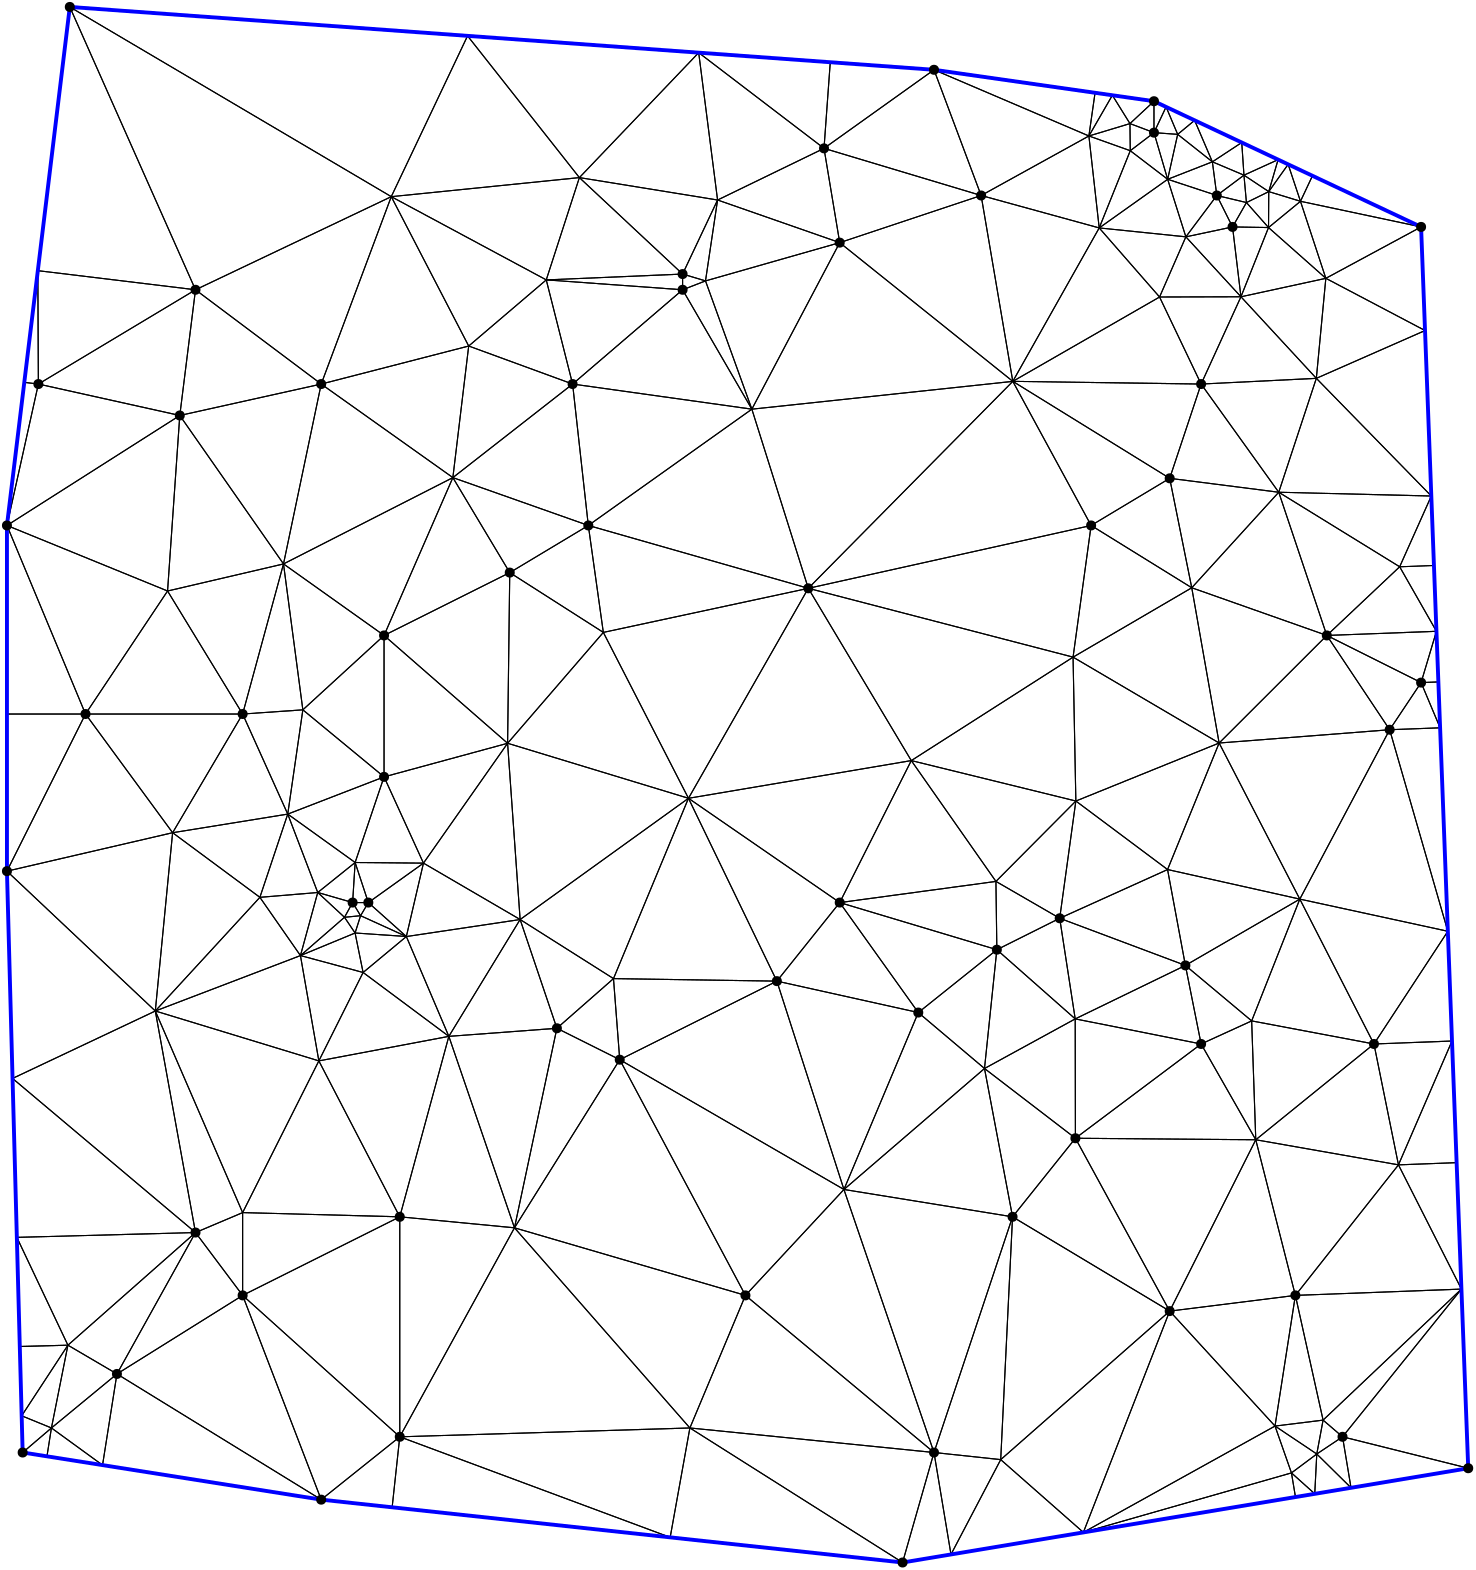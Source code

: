 <?xml version="1.0"?>
<!DOCTYPE ipe SYSTEM "ipe.dtd">
<ipe version="70218" creator="Ipe 7.2.24">
<info created="D:20221020151441" modified="D:20221020151441"/>
<ipestyle name="basic">
<symbol name="mark/disk(sx)" transformations="translations">
<path fill="sym-stroke">
0.6 0 0 0.6 0 0 e
</path>
</symbol>
<anglesize name="22.5 deg" value="22.5"/>
<anglesize name="30 deg" value="30"/>
<anglesize name="45 deg" value="45"/>
<anglesize name="60 deg" value="60"/>
<anglesize name="90 deg" value="90"/>
<arrowsize name="large" value="10"/>
<arrowsize name="small" value="5"/>
<arrowsize name="tiny" value="3"/>
<color name="blue" value="0 0 1"/>
<color name="gray" value="0.745"/>
<color name="green" value="0 1 0"/>
<color name="red" value="1 0 0"/>
<color name="pink" value="1 0.753 0.796"/>
<pen name="heavier" value="0.8"/>
<pen name="fat" value="1.4"/>
<pen name="ultrafat" value="2"/>
<gridsize name="16 pts (~6 mm)" value="16"/>
<gridsize name="32 pts (~12 mm)" value="32"/>
<gridsize name="4 pts" value="4"/>
<gridsize name="8 pts (~3 mm)" value="8"/>
<opacity name="10%" value="0.1"/>
<opacity name="25%" value="0.25"/>
<opacity name="50%" value="0.5"/>
<opacity name="75%" value="0.75"/>
<symbolsize name="large" value="5"/>
<symbolsize name="small" value="2"/>
<symbolsize name="tiny" value="1.1"/>
<textsize name="huge" value="\huge"/>
<textsize name="large" value="\large"/>
<textsize name="small" value="\small"/>
<textsize name="tiny" value="	iny"/>
<tiling name="falling" angle="-60" step="4" width="1"/>
<tiling name="rising" angle="30" step="4" width="1"/>
</ipestyle>
<page>
<layer name="hull"/>
<layer name="constraints"/>
<layer name="triangulation"/>
<layer name="obtuse"/>
<layer name="blub"/>
<layer name="problems"/>
<view layers="hull constraints triangulation obtuse blub" active="triangulation"/>
<path layer="triangulation" stroke="black">
143.311 510.505 m 
141.329 504.279 l 
</path>
<path layer="triangulation" stroke="black">
141.329 504.279 m 
159.785 503.007 l 
</path>
<path layer="triangulation" stroke="black">
159.785 503.007 m 
143.311 510.505 l 
</path>
<path layer="triangulation" stroke="black">
165.946 529.428 m 
146.101 515.232 l 
</path>
<path layer="triangulation" stroke="black">
146.101 515.232 m 
159.785 503.007 l 
</path>
<path layer="triangulation" stroke="black">
159.785 503.007 m 
165.946 529.428 l 
</path>
<path layer="triangulation" stroke="black">
27.1186 742.718 m 
83.8788 735.838 l 
</path>
<path layer="triangulation" stroke="black">
83.8788 735.838 m 
38.6263 837.657 l 
</path>
<path layer="triangulation" stroke="black">
38.6263 837.657 m 
27.1186 742.718 l 
</path>
<path layer="triangulation" stroke="black">
100.848 583.111 m 
115.558 637.143 l 
</path>
<path layer="triangulation" stroke="black">
115.558 637.143 m 
73.8229 627.396 l 
</path>
<path layer="triangulation" stroke="black">
73.8229 627.396 m 
100.848 583.111 l 
</path>
<path layer="triangulation" stroke="black">
129.131 300.283 m 
157.414 322.909 l 
</path>
<path layer="triangulation" stroke="black">
157.414 322.909 m 
100.848 373.818 l 
</path>
<path layer="triangulation" stroke="black">
100.848 373.818 m 
129.131 300.283 l 
</path>
<path layer="triangulation" stroke="black">
16 526.545 m 
75.6405 540.382 l 
</path>
<path layer="triangulation" stroke="black">
75.6405 540.382 m 
44.2828 583.111 l 
</path>
<path layer="triangulation" stroke="black">
44.2828 583.111 m 
16 526.545 l 
</path>
<path layer="triangulation" stroke="black">
284.166 692.857 m 
304.485 628.364 l 
</path>
<path layer="triangulation" stroke="black">
304.485 628.364 m 
378.108 702.868 l 
</path>
<path layer="triangulation" stroke="black">
378.108 702.868 m 
284.166 692.857 l 
</path>
<path layer="triangulation" stroke="black">
234.356 487.857 m 
200.744 509.131 l 
</path>
<path layer="triangulation" stroke="black">
200.744 509.131 m 
213.98 469.98 l 
</path>
<path layer="triangulation" stroke="black">
213.98 469.98 m 
234.356 487.857 l 
</path>
<path layer="triangulation" stroke="black">
78.2222 690.586 m 
83.8788 735.838 l 
</path>
<path layer="triangulation" stroke="black">
83.8788 735.838 m 
27.3131 701.899 l 
</path>
<path layer="triangulation" stroke="black">
27.3131 701.899 m 
78.2222 690.586 l 
</path>
<path layer="triangulation" stroke="black">
129.131 701.899 m 
78.2222 690.586 l 
</path>
<path layer="triangulation" stroke="black">
78.2222 690.586 m 
115.558 637.143 l 
</path>
<path layer="triangulation" stroke="black">
115.558 637.143 m 
129.131 701.899 l 
</path>
<path layer="triangulation" stroke="black">
430.94 733.234 m 
378.108 702.868 l 
</path>
<path layer="triangulation" stroke="black">
378.108 702.868 m 
445.899 701.899 l 
</path>
<path layer="triangulation" stroke="black">
445.899 701.899 m 
430.94 733.234 l 
</path>
<path layer="triangulation" stroke="black">
236.606 458.667 m 
293.172 486.949 l 
</path>
<path layer="triangulation" stroke="black">
293.172 486.949 m 
234.356 487.857 l 
</path>
<path layer="triangulation" stroke="black">
234.356 487.857 m 
236.606 458.667 l 
</path>
<path layer="triangulation" stroke="black">
182.231 715.587 m 
154.354 769.362 l 
</path>
<path layer="triangulation" stroke="black">
154.354 769.362 m 
129.131 701.899 l 
</path>
<path layer="triangulation" stroke="black">
129.131 701.899 m 
182.231 715.587 l 
</path>
<path layer="triangulation" stroke="black">
315.798 752.808 m 
271.826 768.153 l 
</path>
<path layer="triangulation" stroke="black">
271.826 768.153 m 
267.479 739.035 l 
</path>
<path layer="triangulation" stroke="black">
267.479 739.035 m 
315.798 752.808 l 
</path>
<path layer="triangulation" stroke="black">
117.089 547.085 m 
100.848 583.111 l 
</path>
<path layer="triangulation" stroke="black">
100.848 583.111 m 
75.6405 540.382 l 
</path>
<path layer="triangulation" stroke="black">
75.6405 540.382 m 
117.089 547.085 l 
</path>
<path layer="triangulation" stroke="black">
399.803 603.587 m 
442.53 628.559 l 
</path>
<path layer="triangulation" stroke="black">
442.53 628.559 m 
406.303 650.99 l 
</path>
<path layer="triangulation" stroke="black">
406.303 650.99 m 
399.803 603.587 l 
</path>
<path layer="triangulation" stroke="black">
413.949 805.857 m 
420.285 795.663 l 
</path>
<path layer="triangulation" stroke="black">
420.285 795.663 m 
428.929 803.717 l 
</path>
<path layer="triangulation" stroke="black">
428.929 803.717 m 
413.949 805.857 l 
</path>
<path layer="triangulation" stroke="black">
261.348 552.773 m 
234.356 487.857 l 
</path>
<path layer="triangulation" stroke="black">
234.356 487.857 m 
293.172 486.949 l 
</path>
<path layer="triangulation" stroke="black">
293.172 486.949 m 
261.348 552.773 l 
</path>
<path layer="triangulation" stroke="black">
198.71 398.142 m 
157.414 402.101 l 
</path>
<path layer="triangulation" stroke="black">
157.414 402.101 m 
157.414 322.909 l 
</path>
<path layer="triangulation" stroke="black">
157.414 322.909 m 
198.71 398.142 l 
</path>
<path layer="triangulation" stroke="black">
508.121 464.323 m 
464.098 472.632 l 
</path>
<path layer="triangulation" stroke="black">
464.098 472.632 m 
465.577 429.843 l 
</path>
<path layer="triangulation" stroke="black">
465.577 429.843 m 
508.121 464.323 l 
</path>
<path layer="triangulation" stroke="black">
230.699 612.494 m 
304.485 628.364 l 
</path>
<path layer="triangulation" stroke="black">
304.485 628.364 m 
225.293 650.99 l 
</path>
<path layer="triangulation" stroke="black">
225.293 650.99 m 
230.699 612.494 l 
</path>
<path layer="triangulation" stroke="black">
157.414 322.909 m 
261.859 326.088 l 
</path>
<path layer="triangulation" stroke="black">
261.859 326.088 m 
198.71 398.142 l 
</path>
<path layer="triangulation" stroke="black">
198.71 398.142 m 
157.414 322.909 l 
</path>
<path layer="triangulation" stroke="black">
196.234 572.577 m 
230.699 612.494 l 
</path>
<path layer="triangulation" stroke="black">
230.699 612.494 m 
197.01 634.02 l 
</path>
<path layer="triangulation" stroke="black">
197.01 634.02 m 
196.234 572.577 l 
</path>
<path layer="triangulation" stroke="black">
372.364 498.263 m 
367.919 455.497 l 
</path>
<path layer="triangulation" stroke="black">
367.919 455.497 m 
400.576 473.357 l 
</path>
<path layer="triangulation" stroke="black">
400.576 473.357 m 
372.364 498.263 l 
</path>
<path layer="triangulation" stroke="black">
341.562 566.347 m 
304.485 628.364 l 
</path>
<path layer="triangulation" stroke="black">
304.485 628.364 m 
261.348 552.773 l 
</path>
<path layer="triangulation" stroke="black">
261.348 552.773 m 
341.562 566.347 l 
</path>
<path layer="triangulation" stroke="black">
73.8229 627.396 m 
16 650.99 l 
</path>
<path layer="triangulation" stroke="black">
16 650.99 m 
44.2828 583.111 l 
</path>
<path layer="triangulation" stroke="black">
44.2828 583.111 m 
73.8229 627.396 l 
</path>
<path layer="triangulation" stroke="black">
50.4133 312.712 m 
129.131 300.283 l 
</path>
<path layer="triangulation" stroke="black">
129.131 300.283 m 
55.596 345.535 l 
</path>
<path layer="triangulation" stroke="black">
55.596 345.535 m 
50.4133 312.712 l 
</path>
<path layer="triangulation" stroke="black">
378.02 402.101 m 
349.737 317.253 l 
</path>
<path layer="triangulation" stroke="black">
349.737 317.253 m 
373.756 314.691 l 
</path>
<path layer="triangulation" stroke="black">
373.756 314.691 m 
378.02 402.101 l 
</path>
<path layer="triangulation" stroke="black">
378.02 402.101 m 
434.586 368.162 l 
</path>
<path layer="triangulation" stroke="black">
434.586 368.162 m 
400.646 430.384 l 
</path>
<path layer="triangulation" stroke="black">
400.646 430.384 m 
378.02 402.101 l 
</path>
<path layer="triangulation" stroke="black">
100.848 373.818 m 
157.414 322.909 l 
</path>
<path layer="triangulation" stroke="black">
157.414 322.909 m 
157.414 402.101 l 
</path>
<path layer="triangulation" stroke="black">
157.414 402.101 m 
100.848 373.818 l 
</path>
<path layer="triangulation" stroke="black">
261.859 326.088 m 
254.762 286.701 l 
</path>
<path layer="triangulation" stroke="black">
254.762 286.701 m 
338.424 277.657 l 
</path>
<path layer="triangulation" stroke="black">
338.424 277.657 m 
261.859 326.088 l 
</path>
<path layer="triangulation" stroke="black">
293.172 486.949 m 
236.606 458.667 l 
</path>
<path layer="triangulation" stroke="black">
236.606 458.667 m 
317.314 411.94 l 
</path>
<path layer="triangulation" stroke="black">
317.314 411.94 m 
293.172 486.949 l 
</path>
<path layer="triangulation" stroke="black">
100.846 403.621 m 
100.848 373.818 l 
</path>
<path layer="triangulation" stroke="black">
100.848 373.818 m 
157.414 402.101 l 
</path>
<path layer="triangulation" stroke="black">
157.414 402.101 m 
100.846 403.621 l 
</path>
<path layer="triangulation" stroke="black">
175.085 467.072 m 
157.414 402.101 l 
</path>
<path layer="triangulation" stroke="black">
157.414 402.101 m 
198.71 398.142 l 
</path>
<path layer="triangulation" stroke="black">
198.71 398.142 m 
175.085 467.072 l 
</path>
<path layer="triangulation" stroke="black">
230.699 612.494 m 
225.293 650.99 l 
</path>
<path layer="triangulation" stroke="black">
225.293 650.99 m 
197.01 634.02 l 
</path>
<path layer="triangulation" stroke="black">
197.01 634.02 m 
230.699 612.494 l 
</path>
<path layer="triangulation" stroke="black">
200.744 509.131 m 
159.785 503.007 l 
</path>
<path layer="triangulation" stroke="black">
159.785 503.007 m 
175.085 467.072 l 
</path>
<path layer="triangulation" stroke="black">
175.085 467.072 m 
200.744 509.131 l 
</path>
<path layer="triangulation" stroke="black">
175.085 467.072 m 
198.71 398.142 l 
</path>
<path layer="triangulation" stroke="black">
198.71 398.142 m 
213.98 469.98 l 
</path>
<path layer="triangulation" stroke="black">
213.98 469.98 m 
175.085 467.072 l 
</path>
<path layer="triangulation" stroke="black">
281.859 373.818 m 
317.314 411.94 l 
</path>
<path layer="triangulation" stroke="black">
317.314 411.94 m 
236.606 458.667 l 
</path>
<path layer="triangulation" stroke="black">
236.606 458.667 m 
281.859 373.818 l 
</path>
<path layer="triangulation" stroke="black">
128.285 458.236 m 
121.66 496.147 l 
</path>
<path layer="triangulation" stroke="black">
121.66 496.147 m 
69.4081 476.195 l 
</path>
<path layer="triangulation" stroke="black">
69.4081 476.195 m 
128.285 458.236 l 
</path>
<path layer="triangulation" stroke="black">
55.596 345.535 m 
129.131 300.283 l 
</path>
<path layer="triangulation" stroke="black">
129.131 300.283 m 
100.848 373.818 l 
</path>
<path layer="triangulation" stroke="black">
100.848 373.818 m 
55.596 345.535 l 
</path>
<path layer="triangulation" stroke="black">
128.285 458.236 m 
69.4081 476.195 l 
</path>
<path layer="triangulation" stroke="black">
69.4081 476.195 m 
100.846 403.621 l 
</path>
<path layer="triangulation" stroke="black">
100.846 403.621 m 
128.285 458.236 l 
</path>
<path layer="triangulation" stroke="black">
55.596 345.535 m 
100.848 373.818 l 
</path>
<path layer="triangulation" stroke="black">
100.848 373.818 m 
83.8788 396.444 l 
</path>
<path layer="triangulation" stroke="black">
83.8788 396.444 m 
55.596 345.535 l 
</path>
<path layer="triangulation" stroke="black">
284.166 692.857 m 
219.636 701.899 l 
</path>
<path layer="triangulation" stroke="black">
219.636 701.899 m 
225.293 650.99 l 
</path>
<path layer="triangulation" stroke="black">
225.293 650.99 m 
284.166 692.857 l 
</path>
<path layer="triangulation" stroke="black">
117.089 547.085 m 
75.6405 540.382 l 
</path>
<path layer="triangulation" stroke="black">
75.6405 540.382 m 
107.057 517.117 l 
</path>
<path layer="triangulation" stroke="black">
107.057 517.117 m 
117.089 547.085 l 
</path>
<path layer="triangulation" stroke="black">
196.234 572.577 m 
151.758 611.394 l 
</path>
<path layer="triangulation" stroke="black">
151.758 611.394 m 
151.758 560.485 l 
</path>
<path layer="triangulation" stroke="black">
151.758 560.485 m 
196.234 572.577 l 
</path>
<path layer="triangulation" stroke="black">
115.558 637.143 m 
100.848 583.111 l 
</path>
<path layer="triangulation" stroke="black">
100.848 583.111 m 
122.525 584.615 l 
</path>
<path layer="triangulation" stroke="black">
122.525 584.615 m 
115.558 637.143 l 
</path>
<path layer="triangulation" stroke="black">
27.1186 742.718 m 
27.3131 701.899 l 
</path>
<path layer="triangulation" stroke="black">
27.3131 701.899 m 
83.8788 735.838 l 
</path>
<path layer="triangulation" stroke="black">
83.8788 735.838 m 
27.1186 742.718 l 
</path>
<path layer="triangulation" stroke="black">
16 650.99 m 
78.2222 690.586 l 
</path>
<path layer="triangulation" stroke="black">
78.2222 690.586 m 
27.3131 701.899 l 
</path>
<path layer="triangulation" stroke="black">
27.3131 701.899 m 
16 650.99 l 
</path>
<path layer="triangulation" stroke="black">
210.152 739.395 m 
222.079 776.222 l 
</path>
<path layer="triangulation" stroke="black">
222.079 776.222 m 
154.354 769.362 l 
</path>
<path layer="triangulation" stroke="black">
154.354 769.362 m 
210.152 739.395 l 
</path>
<path layer="triangulation" stroke="black">
83.8788 735.838 m 
78.2222 690.586 l 
</path>
<path layer="triangulation" stroke="black">
78.2222 690.586 m 
129.131 701.899 l 
</path>
<path layer="triangulation" stroke="black">
129.131 701.899 m 
83.8788 735.838 l 
</path>
<path layer="triangulation" stroke="black">
310.141 786.747 m 
315.798 752.808 l 
</path>
<path layer="triangulation" stroke="black">
315.798 752.808 m 
366.707 769.778 l 
</path>
<path layer="triangulation" stroke="black">
366.707 769.778 m 
310.141 786.747 l 
</path>
<path layer="triangulation" stroke="black">
378.108 702.868 m 
304.485 628.364 l 
</path>
<path layer="triangulation" stroke="black">
304.485 628.364 m 
406.303 650.99 l 
</path>
<path layer="triangulation" stroke="black">
406.303 650.99 m 
378.108 702.868 l 
</path>
<path layer="triangulation" stroke="black">
349.737 815.03 m 
310.141 786.747 l 
</path>
<path layer="triangulation" stroke="black">
310.141 786.747 m 
366.707 769.778 l 
</path>
<path layer="triangulation" stroke="black">
366.707 769.778 m 
349.737 815.03 l 
</path>
<path layer="triangulation" stroke="black">
284.166 692.857 m 
259.232 735.838 l 
</path>
<path layer="triangulation" stroke="black">
259.232 735.838 m 
219.636 701.899 l 
</path>
<path layer="triangulation" stroke="black">
219.636 701.899 m 
284.166 692.857 l 
</path>
<path layer="triangulation" stroke="black">
271.826 768.153 m 
222.079 776.222 l 
</path>
<path layer="triangulation" stroke="black">
222.079 776.222 m 
259.232 741.495 l 
</path>
<path layer="triangulation" stroke="black">
259.232 741.495 m 
271.826 768.153 l 
</path>
<path layer="triangulation" stroke="black">
154.354 769.362 m 
83.8788 735.838 l 
</path>
<path layer="triangulation" stroke="black">
83.8788 735.838 m 
129.131 701.899 l 
</path>
<path layer="triangulation" stroke="black">
129.131 701.899 m 
154.354 769.362 l 
</path>
<path layer="triangulation" stroke="black">
259.232 741.495 m 
210.152 739.395 l 
</path>
<path layer="triangulation" stroke="black">
210.152 739.395 m 
259.232 735.838 l 
</path>
<path layer="triangulation" stroke="black">
259.232 735.838 m 
259.232 741.495 l 
</path>
<path layer="triangulation" stroke="black">
176.53 668.217 m 
115.558 637.143 l 
</path>
<path layer="triangulation" stroke="black">
115.558 637.143 m 
151.758 611.394 l 
</path>
<path layer="triangulation" stroke="black">
151.758 611.394 m 
176.53 668.217 l 
</path>
<path layer="triangulation" stroke="black">
284.166 692.857 m 
225.293 650.99 l 
</path>
<path layer="triangulation" stroke="black">
225.293 650.99 m 
304.485 628.364 l 
</path>
<path layer="triangulation" stroke="black">
304.485 628.364 m 
284.166 692.857 l 
</path>
<path layer="triangulation" stroke="black">
176.53 668.217 m 
129.131 701.899 l 
</path>
<path layer="triangulation" stroke="black">
129.131 701.899 m 
115.558 637.143 l 
</path>
<path layer="triangulation" stroke="black">
115.558 637.143 m 
176.53 668.217 l 
</path>
<path layer="triangulation" stroke="black">
261.348 552.773 m 
315.798 515.232 l 
</path>
<path layer="triangulation" stroke="black">
315.798 515.232 m 
341.562 566.347 l 
</path>
<path layer="triangulation" stroke="black">
341.562 566.347 m 
261.348 552.773 l 
</path>
<path layer="triangulation" stroke="black">
225.293 650.99 m 
219.636 701.899 l 
</path>
<path layer="triangulation" stroke="black">
219.636 701.899 m 
176.53 668.217 l 
</path>
<path layer="triangulation" stroke="black">
176.53 668.217 m 
225.293 650.99 l 
</path>
<path layer="triangulation" stroke="black">
513.778 577.455 m 
525.091 594.424 l 
</path>
<path layer="triangulation" stroke="black">
525.091 594.424 m 
491.152 611.394 l 
</path>
<path layer="triangulation" stroke="black">
491.152 611.394 m 
513.778 577.455 l 
</path>
<path layer="triangulation" stroke="black">
434.586 667.96 m 
445.899 701.899 l 
</path>
<path layer="triangulation" stroke="black">
445.899 701.899 m 
378.108 702.868 l 
</path>
<path layer="triangulation" stroke="black">
378.108 702.868 m 
434.586 667.96 l 
</path>
<path layer="triangulation" stroke="black">
344.081 475.636 m 
315.798 515.232 l 
</path>
<path layer="triangulation" stroke="black">
315.798 515.232 m 
293.172 486.949 l 
</path>
<path layer="triangulation" stroke="black">
293.172 486.949 m 
344.081 475.636 l 
</path>
<path layer="triangulation" stroke="black">
400.576 473.357 m 
400.646 430.384 l 
</path>
<path layer="triangulation" stroke="black">
400.646 430.384 m 
445.899 464.323 l 
</path>
<path layer="triangulation" stroke="black">
445.899 464.323 m 
400.576 473.357 l 
</path>
<path layer="triangulation" stroke="black">
378.108 702.868 m 
366.707 769.778 l 
</path>
<path layer="triangulation" stroke="black">
366.707 769.778 m 
315.798 752.808 l 
</path>
<path layer="triangulation" stroke="black">
315.798 752.808 m 
378.108 702.868 l 
</path>
<path layer="triangulation" stroke="black">
409.213 758.1 m 
430.94 733.234 l 
</path>
<path layer="triangulation" stroke="black">
430.94 733.234 m 
440.409 754.893 l 
</path>
<path layer="triangulation" stroke="black">
440.409 754.893 m 
409.213 758.1 l 
</path>
<path layer="triangulation" stroke="black">
449.952 781.901 m 
461.324 777.093 l 
</path>
<path layer="triangulation" stroke="black">
461.324 777.093 m 
460.529 788.847 l 
</path>
<path layer="triangulation" stroke="black">
460.529 788.847 m 
449.952 781.901 l 
</path>
<path layer="triangulation" stroke="black">
470.25 771.173 m 
462.216 767.234 l 
</path>
<path layer="triangulation" stroke="black">
462.216 767.234 m 
470.167 758.237 l 
</path>
<path layer="triangulation" stroke="black">
470.167 758.237 m 
470.25 771.173 l 
</path>
<path layer="triangulation" stroke="black">
430.94 733.234 m 
409.213 758.1 l 
</path>
<path layer="triangulation" stroke="black">
409.213 758.1 m 
378.108 702.868 l 
</path>
<path layer="triangulation" stroke="black">
378.108 702.868 m 
430.94 733.234 l 
</path>
<path layer="triangulation" stroke="black">
473.845 662.949 m 
434.586 667.96 l 
</path>
<path layer="triangulation" stroke="black">
434.586 667.96 m 
442.53 628.559 l 
</path>
<path layer="triangulation" stroke="black">
442.53 628.559 m 
473.845 662.949 l 
</path>
<path layer="triangulation" stroke="black">
487.383 703.956 m 
445.899 701.899 l 
</path>
<path layer="triangulation" stroke="black">
445.899 701.899 m 
473.845 662.949 l 
</path>
<path layer="triangulation" stroke="black">
473.845 662.949 m 
487.383 703.956 l 
</path>
<path layer="triangulation" stroke="black">
433.858 775.613 m 
451.556 769.778 l 
</path>
<path layer="triangulation" stroke="black">
451.556 769.778 m 
449.952 781.901 l 
</path>
<path layer="triangulation" stroke="black">
449.952 781.901 m 
433.858 775.613 l 
</path>
<path layer="triangulation" stroke="black">
517.378 636.117 m 
528.77 661.592 l 
</path>
<path layer="triangulation" stroke="black">
528.77 661.592 m 
473.845 662.949 l 
</path>
<path layer="triangulation" stroke="black">
473.845 662.949 m 
517.378 636.117 l 
</path>
<path layer="triangulation" stroke="black">
473.845 662.949 m 
445.899 701.899 l 
</path>
<path layer="triangulation" stroke="black">
445.899 701.899 m 
434.586 667.96 l 
</path>
<path layer="triangulation" stroke="black">
434.586 667.96 m 
473.845 662.949 l 
</path>
<path layer="triangulation" stroke="black">
531.939 578.144 m 
525.091 594.424 l 
</path>
<path layer="triangulation" stroke="black">
525.091 594.424 m 
513.778 577.455 l 
</path>
<path layer="triangulation" stroke="black">
513.778 577.455 m 
531.939 578.144 l 
</path>
<path layer="triangulation" stroke="black">
341.562 566.347 m 
399.803 603.587 l 
</path>
<path layer="triangulation" stroke="black">
399.803 603.587 m 
304.485 628.364 l 
</path>
<path layer="triangulation" stroke="black">
304.485 628.364 m 
341.562 566.347 l 
</path>
<path layer="triangulation" stroke="black">
442.53 628.559 m 
452.385 572.672 l 
</path>
<path layer="triangulation" stroke="black">
452.385 572.672 m 
491.152 611.394 l 
</path>
<path layer="triangulation" stroke="black">
491.152 611.394 m 
442.53 628.559 l 
</path>
<path layer="triangulation" stroke="black">
481.433 516.475 m 
464.098 472.632 l 
</path>
<path layer="triangulation" stroke="black">
464.098 472.632 m 
508.121 464.323 l 
</path>
<path layer="triangulation" stroke="black">
508.121 464.323 m 
481.433 516.475 l 
</path>
<path layer="triangulation" stroke="black">
394.99 509.576 m 
400.576 473.357 l 
</path>
<path layer="triangulation" stroke="black">
400.576 473.357 m 
440.242 492.606 l 
</path>
<path layer="triangulation" stroke="black">
440.242 492.606 m 
394.99 509.576 l 
</path>
<path layer="triangulation" stroke="black">
434.586 368.162 m 
479.838 373.818 l 
</path>
<path layer="triangulation" stroke="black">
479.838 373.818 m 
465.577 429.843 l 
</path>
<path layer="triangulation" stroke="black">
465.577 429.843 m 
434.586 368.162 l 
</path>
<path layer="triangulation" stroke="black">
516.945 420.806 m 
508.121 464.323 l 
</path>
<path layer="triangulation" stroke="black">
508.121 464.323 m 
465.577 429.843 l 
</path>
<path layer="triangulation" stroke="black">
465.577 429.843 m 
516.945 420.806 l 
</path>
<path layer="triangulation" stroke="black">
433.823 527.117 m 
481.433 516.475 l 
</path>
<path layer="triangulation" stroke="black">
481.433 516.475 m 
452.385 572.672 l 
</path>
<path layer="triangulation" stroke="black">
452.385 572.672 m 
433.823 527.117 l 
</path>
<path layer="triangulation" stroke="black">
464.098 472.632 m 
440.242 492.606 l 
</path>
<path layer="triangulation" stroke="black">
440.242 492.606 m 
445.899 464.323 l 
</path>
<path layer="triangulation" stroke="black">
445.899 464.323 m 
464.098 472.632 l 
</path>
<path layer="triangulation" stroke="black">
442.53 628.559 m 
434.586 667.96 l 
</path>
<path layer="triangulation" stroke="black">
434.586 667.96 m 
406.303 650.99 l 
</path>
<path layer="triangulation" stroke="black">
406.303 650.99 m 
442.53 628.559 l 
</path>
<path layer="triangulation" stroke="black">
317.314 411.94 m 
378.02 402.101 l 
</path>
<path layer="triangulation" stroke="black">
378.02 402.101 m 
367.919 455.497 l 
</path>
<path layer="triangulation" stroke="black">
367.919 455.497 m 
317.314 411.94 l 
</path>
<path layer="triangulation" stroke="black">
434.586 368.162 m 
465.577 429.843 l 
</path>
<path layer="triangulation" stroke="black">
465.577 429.843 m 
400.646 430.384 l 
</path>
<path layer="triangulation" stroke="black">
400.646 430.384 m 
434.586 368.162 l 
</path>
<path layer="triangulation" stroke="black">
372.364 498.263 m 
394.99 509.576 l 
</path>
<path layer="triangulation" stroke="black">
394.99 509.576 m 
372.035 522.849 l 
</path>
<path layer="triangulation" stroke="black">
372.035 522.849 m 
372.364 498.263 l 
</path>
<path layer="triangulation" stroke="black">
452.385 572.672 m 
513.778 577.455 l 
</path>
<path layer="triangulation" stroke="black">
513.778 577.455 m 
491.152 611.394 l 
</path>
<path layer="triangulation" stroke="black">
491.152 611.394 m 
452.385 572.672 l 
</path>
<path layer="triangulation" stroke="black">
344.081 475.636 m 
372.364 498.263 l 
</path>
<path layer="triangulation" stroke="black">
372.364 498.263 m 
315.798 515.232 l 
</path>
<path layer="triangulation" stroke="black">
315.798 515.232 m 
344.081 475.636 l 
</path>
<path layer="triangulation" stroke="black">
344.081 475.636 m 
367.919 455.497 l 
</path>
<path layer="triangulation" stroke="black">
367.919 455.497 m 
372.364 498.263 l 
</path>
<path layer="triangulation" stroke="black">
372.364 498.263 m 
344.081 475.636 l 
</path>
<path layer="triangulation" stroke="black">
489.811 328.918 m 
496.808 322.909 l 
</path>
<path layer="triangulation" stroke="black">
496.808 322.909 m 
539.612 376.088 l 
</path>
<path layer="triangulation" stroke="black">
539.612 376.088 m 
489.811 328.918 l 
</path>
<path layer="triangulation" stroke="black">
281.859 373.818 m 
261.859 326.088 l 
</path>
<path layer="triangulation" stroke="black">
261.859 326.088 m 
349.737 317.253 l 
</path>
<path layer="triangulation" stroke="black">
349.737 317.253 m 
281.859 373.818 l 
</path>
<path layer="triangulation" stroke="black">
373.756 314.691 m 
434.586 368.162 l 
</path>
<path layer="triangulation" stroke="black">
434.586 368.162 m 
378.02 402.101 l 
</path>
<path layer="triangulation" stroke="black">
378.02 402.101 m 
373.756 314.691 l 
</path>
<path layer="triangulation" stroke="black">
367.919 455.497 m 
378.02 402.101 l 
</path>
<path layer="triangulation" stroke="black">
378.02 402.101 m 
400.646 430.384 l 
</path>
<path layer="triangulation" stroke="black">
400.646 430.384 m 
367.919 455.497 l 
</path>
<path layer="triangulation" stroke="black">
317.314 411.94 m 
349.737 317.253 l 
</path>
<path layer="triangulation" stroke="black">
349.737 317.253 m 
378.02 402.101 l 
</path>
<path layer="triangulation" stroke="black">
378.02 402.101 m 
317.314 411.94 l 
</path>
<path layer="triangulation" stroke="black">
472.504 326.777 m 
479.838 373.818 l 
</path>
<path layer="triangulation" stroke="black">
479.838 373.818 m 
434.586 368.162 l 
</path>
<path layer="triangulation" stroke="black">
434.586 368.162 m 
472.504 326.777 l 
</path>
<path layer="triangulation" stroke="black">
496.808 322.909 m 
542.061 311.596 l 
</path>
<path layer="triangulation" stroke="black">
542.061 311.596 m 
539.612 376.088 l 
</path>
<path layer="triangulation" stroke="black">
539.612 376.088 m 
496.808 322.909 l 
</path>
<path layer="triangulation" stroke="black">
531.939 578.144 m 
531.311 594.66 l 
</path>
<path layer="triangulation" stroke="black">
531.311 594.66 m 
525.091 594.424 l 
</path>
<path layer="triangulation" stroke="black">
525.091 594.424 m 
531.939 578.144 l 
</path>
<path layer="triangulation" stroke="black">
487.54 316.716 m 
478.423 309.913 l 
</path>
<path layer="triangulation" stroke="black">
478.423 309.913 m 
486.81 302.388 l 
</path>
<path layer="triangulation" stroke="black">
486.81 302.388 m 
487.54 316.716 l 
</path>
<path layer="triangulation" stroke="black">
69.4081 476.195 m 
75.6405 540.382 l 
</path>
<path layer="triangulation" stroke="black">
75.6405 540.382 m 
16 526.545 l 
</path>
<path layer="triangulation" stroke="black">
16 526.545 m 
69.4081 476.195 l 
</path>
<path layer="triangulation" stroke="black">
83.8788 396.444 m 
100.848 373.818 l 
</path>
<path layer="triangulation" stroke="black">
100.848 373.818 m 
100.846 403.621 l 
</path>
<path layer="triangulation" stroke="black">
100.846 403.621 m 
83.8788 396.444 l 
</path>
<path layer="triangulation" stroke="black">
151.758 611.394 m 
196.234 572.577 l 
</path>
<path layer="triangulation" stroke="black">
196.234 572.577 m 
197.01 634.02 l 
</path>
<path layer="triangulation" stroke="black">
197.01 634.02 m 
151.758 611.394 l 
</path>
<path layer="triangulation" stroke="black">
261.348 552.773 m 
304.485 628.364 l 
</path>
<path layer="triangulation" stroke="black">
304.485 628.364 m 
230.699 612.494 l 
</path>
<path layer="triangulation" stroke="black">
230.699 612.494 m 
261.348 552.773 l 
</path>
<path layer="triangulation" stroke="black">
197.01 634.02 m 
176.53 668.217 l 
</path>
<path layer="triangulation" stroke="black">
176.53 668.217 m 
151.758 611.394 l 
</path>
<path layer="triangulation" stroke="black">
151.758 611.394 m 
197.01 634.02 l 
</path>
<path layer="triangulation" stroke="black">
78.2222 690.586 m 
16 650.99 l 
</path>
<path layer="triangulation" stroke="black">
16 650.99 m 
73.8229 627.396 l 
</path>
<path layer="triangulation" stroke="black">
73.8229 627.396 m 
78.2222 690.586 l 
</path>
<path layer="triangulation" stroke="black">
449.952 781.901 m 
451.556 769.778 l 
</path>
<path layer="triangulation" stroke="black">
451.556 769.778 m 
461.324 777.093 l 
</path>
<path layer="triangulation" stroke="black">
461.324 777.093 m 
449.952 781.901 l 
</path>
<path layer="triangulation" stroke="black">
451.556 769.778 m 
457.212 758.465 l 
</path>
<path layer="triangulation" stroke="black">
457.212 758.465 m 
462.216 767.234 l 
</path>
<path layer="triangulation" stroke="black">
462.216 767.234 m 
451.556 769.778 l 
</path>
<path layer="triangulation" stroke="black">
428.929 792.404 m 
437.464 791.788 l 
</path>
<path layer="triangulation" stroke="black">
437.464 791.788 m 
433.288 801.666 l 
</path>
<path layer="triangulation" stroke="black">
433.288 801.666 m 
428.929 792.404 l 
</path>
<path layer="triangulation" stroke="black">
428.929 792.404 m 
433.858 775.613 l 
</path>
<path layer="triangulation" stroke="black">
433.858 775.613 m 
437.464 791.788 l 
</path>
<path layer="triangulation" stroke="black">
437.464 791.788 m 
428.929 792.404 l 
</path>
<path layer="triangulation" stroke="black">
338.424 277.657 m 
355.853 280.561 l 
</path>
<path layer="triangulation" stroke="black">
355.853 280.561 m 
349.737 317.253 l 
</path>
<path layer="triangulation" stroke="black">
349.737 317.253 m 
338.424 277.657 l 
</path>
<path layer="triangulation" stroke="black">
349.737 317.253 m 
355.853 280.561 l 
</path>
<path layer="triangulation" stroke="black">
355.853 280.561 m 
373.756 314.691 l 
</path>
<path layer="triangulation" stroke="black">
373.756 314.691 m 
349.737 317.253 l 
</path>
<path layer="triangulation" stroke="black">
472.504 326.777 m 
434.586 368.162 l 
</path>
<path layer="triangulation" stroke="black">
434.586 368.162 m 
403.511 288.504 l 
</path>
<path layer="triangulation" stroke="black">
403.511 288.504 m 
472.504 326.777 l 
</path>
<path layer="triangulation" stroke="black">
32.0152 326.09 m 
50.4133 312.712 l 
</path>
<path layer="triangulation" stroke="black">
50.4133 312.712 m 
55.596 345.535 l 
</path>
<path layer="triangulation" stroke="black">
55.596 345.535 m 
32.0152 326.09 l 
</path>
<path layer="triangulation" stroke="black">
349.737 317.253 m 
261.859 326.088 l 
</path>
<path layer="triangulation" stroke="black">
261.859 326.088 m 
338.424 277.657 l 
</path>
<path layer="triangulation" stroke="black">
338.424 277.657 m 
349.737 317.253 l 
</path>
<path layer="triangulation" stroke="black">
236.606 458.667 m 
234.356 487.857 l 
</path>
<path layer="triangulation" stroke="black">
234.356 487.857 m 
213.98 469.98 l 
</path>
<path layer="triangulation" stroke="black">
213.98 469.98 m 
236.606 458.667 l 
</path>
<path layer="triangulation" stroke="black">
293.172 486.949 m 
315.798 515.232 l 
</path>
<path layer="triangulation" stroke="black">
315.798 515.232 m 
261.348 552.773 l 
</path>
<path layer="triangulation" stroke="black">
261.348 552.773 m 
293.172 486.949 l 
</path>
<path layer="triangulation" stroke="black">
141.329 504.279 m 
144.215 490.062 l 
</path>
<path layer="triangulation" stroke="black">
144.215 490.062 m 
159.785 503.007 l 
</path>
<path layer="triangulation" stroke="black">
159.785 503.007 m 
141.329 504.279 l 
</path>
<path layer="triangulation" stroke="black">
128.285 458.236 m 
157.414 402.101 l 
</path>
<path layer="triangulation" stroke="black">
157.414 402.101 m 
175.085 467.072 l 
</path>
<path layer="triangulation" stroke="black">
175.085 467.072 m 
128.285 458.236 l 
</path>
<path layer="triangulation" stroke="black">
137.515 509.932 m 
141.329 504.279 l 
</path>
<path layer="triangulation" stroke="black">
141.329 504.279 m 
143.311 510.505 l 
</path>
<path layer="triangulation" stroke="black">
143.311 510.505 m 
137.515 509.932 l 
</path>
<path layer="triangulation" stroke="black">
137.515 509.932 m 
121.66 496.147 l 
</path>
<path layer="triangulation" stroke="black">
121.66 496.147 m 
141.329 504.279 l 
</path>
<path layer="triangulation" stroke="black">
141.329 504.279 m 
137.515 509.932 l 
</path>
<path layer="triangulation" stroke="black">
117.089 547.085 m 
122.525 584.615 l 
</path>
<path layer="triangulation" stroke="black">
122.525 584.615 m 
100.848 583.111 l 
</path>
<path layer="triangulation" stroke="black">
100.848 583.111 m 
117.089 547.085 l 
</path>
<path layer="triangulation" stroke="black">
100.848 583.111 m 
44.2828 583.111 l 
</path>
<path layer="triangulation" stroke="black">
44.2828 583.111 m 
75.6405 540.382 l 
</path>
<path layer="triangulation" stroke="black">
75.6405 540.382 m 
100.848 583.111 l 
</path>
<path layer="triangulation" stroke="black">
225.293 650.99 m 
176.53 668.217 l 
</path>
<path layer="triangulation" stroke="black">
176.53 668.217 m 
197.01 634.02 l 
</path>
<path layer="triangulation" stroke="black">
197.01 634.02 m 
225.293 650.99 l 
</path>
<path layer="triangulation" stroke="black">
219.636 701.899 m 
210.152 739.395 l 
</path>
<path layer="triangulation" stroke="black">
210.152 739.395 m 
182.231 715.587 l 
</path>
<path layer="triangulation" stroke="black">
182.231 715.587 m 
219.636 701.899 l 
</path>
<path layer="triangulation" stroke="black">
310.141 786.747 m 
271.826 768.153 l 
</path>
<path layer="triangulation" stroke="black">
271.826 768.153 m 
315.798 752.808 l 
</path>
<path layer="triangulation" stroke="black">
315.798 752.808 m 
310.141 786.747 l 
</path>
<path layer="triangulation" stroke="black">
259.232 741.495 m 
259.232 735.838 l 
</path>
<path layer="triangulation" stroke="black">
259.232 735.838 m 
267.479 739.035 l 
</path>
<path layer="triangulation" stroke="black">
267.479 739.035 m 
259.232 741.495 l 
</path>
<path layer="triangulation" stroke="black">
267.479 739.035 m 
284.166 692.857 l 
</path>
<path layer="triangulation" stroke="black">
284.166 692.857 m 
315.798 752.808 l 
</path>
<path layer="triangulation" stroke="black">
315.798 752.808 m 
267.479 739.035 l 
</path>
<path layer="triangulation" stroke="black">
267.479 739.035 m 
259.232 735.838 l 
</path>
<path layer="triangulation" stroke="black">
259.232 735.838 m 
284.166 692.857 l 
</path>
<path layer="triangulation" stroke="black">
284.166 692.857 m 
267.479 739.035 l 
</path>
<path layer="triangulation" stroke="black">
165.946 529.428 m 
159.785 503.007 l 
</path>
<path layer="triangulation" stroke="black">
159.785 503.007 m 
200.744 509.131 l 
</path>
<path layer="triangulation" stroke="black">
200.744 509.131 m 
165.946 529.428 l 
</path>
<path layer="triangulation" stroke="black">
159.785 503.007 m 
144.215 490.062 l 
</path>
<path layer="triangulation" stroke="black">
144.215 490.062 m 
175.085 467.072 l 
</path>
<path layer="triangulation" stroke="black">
175.085 467.072 m 
159.785 503.007 l 
</path>
<path layer="triangulation" stroke="black">
409.213 758.1 m 
440.409 754.893 l 
</path>
<path layer="triangulation" stroke="black">
440.409 754.893 m 
433.858 775.613 l 
</path>
<path layer="triangulation" stroke="black">
433.858 775.613 m 
409.213 758.1 l 
</path>
<path layer="triangulation" stroke="black">
428.929 792.404 m 
428.929 803.717 l 
</path>
<path layer="triangulation" stroke="black">
428.929 803.717 m 
420.285 795.663 l 
</path>
<path layer="triangulation" stroke="black">
420.285 795.663 m 
428.929 792.404 l 
</path>
<path layer="triangulation" stroke="black">
428.929 792.404 m 
433.288 801.666 l 
</path>
<path layer="triangulation" stroke="black">
433.288 801.666 m 
428.929 803.717 l 
</path>
<path layer="triangulation" stroke="black">
428.929 803.717 m 
428.929 792.404 l 
</path>
<path layer="triangulation" stroke="black">
462.216 767.234 m 
457.212 758.465 l 
</path>
<path layer="triangulation" stroke="black">
457.212 758.465 m 
470.167 758.237 l 
</path>
<path layer="triangulation" stroke="black">
470.167 758.237 m 
462.216 767.234 l 
</path>
<path layer="triangulation" stroke="black">
481.667 767.69 m 
470.25 771.173 l 
</path>
<path layer="triangulation" stroke="black">
470.25 771.173 m 
470.167 758.237 l 
</path>
<path layer="triangulation" stroke="black">
470.167 758.237 m 
481.667 767.69 l 
</path>
<path layer="triangulation" stroke="black">
477.232 780.986 m 
473.616 782.688 l 
</path>
<path layer="triangulation" stroke="black">
473.616 782.688 m 
470.25 771.173 l 
</path>
<path layer="triangulation" stroke="black">
470.25 771.173 m 
477.232 780.986 l 
</path>
<path layer="triangulation" stroke="black">
517.378 636.117 m 
473.845 662.949 l 
</path>
<path layer="triangulation" stroke="black">
473.845 662.949 m 
491.152 611.394 l 
</path>
<path layer="triangulation" stroke="black">
491.152 611.394 m 
517.378 636.117 l 
</path>
<path layer="triangulation" stroke="black">
465.577 429.843 m 
464.098 472.632 l 
</path>
<path layer="triangulation" stroke="black">
464.098 472.632 m 
445.899 464.323 l 
</path>
<path layer="triangulation" stroke="black">
445.899 464.323 m 
465.577 429.843 l 
</path>
<path layer="triangulation" stroke="black">
508.121 464.323 m 
534.72 504.895 l 
</path>
<path layer="triangulation" stroke="black">
534.72 504.895 m 
481.433 516.475 l 
</path>
<path layer="triangulation" stroke="black">
481.433 516.475 m 
508.121 464.323 l 
</path>
<path layer="triangulation" stroke="black">
372.364 498.263 m 
372.035 522.849 l 
</path>
<path layer="triangulation" stroke="black">
372.035 522.849 m 
315.798 515.232 l 
</path>
<path layer="triangulation" stroke="black">
315.798 515.232 m 
372.364 498.263 l 
</path>
<path layer="triangulation" stroke="black">
399.803 603.587 m 
406.303 650.99 l 
</path>
<path layer="triangulation" stroke="black">
406.303 650.99 m 
304.485 628.364 l 
</path>
<path layer="triangulation" stroke="black">
304.485 628.364 m 
399.803 603.587 l 
</path>
<path layer="triangulation" stroke="black">
400.576 473.357 m 
367.919 455.497 l 
</path>
<path layer="triangulation" stroke="black">
367.919 455.497 m 
400.646 430.384 l 
</path>
<path layer="triangulation" stroke="black">
400.646 430.384 m 
400.576 473.357 l 
</path>
<path layer="triangulation" stroke="black">
317.314 411.94 m 
281.859 373.818 l 
</path>
<path layer="triangulation" stroke="black">
281.859 373.818 m 
349.737 317.253 l 
</path>
<path layer="triangulation" stroke="black">
349.737 317.253 m 
317.314 411.94 l 
</path>
<path layer="triangulation" stroke="black">
373.756 314.691 m 
403.511 288.504 l 
</path>
<path layer="triangulation" stroke="black">
403.511 288.504 m 
434.586 368.162 l 
</path>
<path layer="triangulation" stroke="black">
434.586 368.162 m 
373.756 314.691 l 
</path>
<path layer="triangulation" stroke="black">
373.756 314.691 m 
355.853 280.561 l 
</path>
<path layer="triangulation" stroke="black">
355.853 280.561 m 
403.511 288.504 l 
</path>
<path layer="triangulation" stroke="black">
403.511 288.504 m 
373.756 314.691 l 
</path>
<path layer="triangulation" stroke="black">
489.811 328.918 m 
487.54 316.716 l 
</path>
<path layer="triangulation" stroke="black">
487.54 316.716 m 
496.808 322.909 l 
</path>
<path layer="triangulation" stroke="black">
496.808 322.909 m 
489.811 328.918 l 
</path>
<path layer="triangulation" stroke="black">
478.423 309.913 m 
479.87 301.231 l 
</path>
<path layer="triangulation" stroke="black">
479.87 301.231 m 
486.81 302.388 l 
</path>
<path layer="triangulation" stroke="black">
486.81 302.388 m 
478.423 309.913 l 
</path>
<path layer="triangulation" stroke="black">
37.946 355.891 m 
83.8788 396.444 l 
</path>
<path layer="triangulation" stroke="black">
83.8788 396.444 m 
19.5632 394.706 l 
</path>
<path layer="triangulation" stroke="black">
19.5632 394.706 m 
37.946 355.891 l 
</path>
<path layer="triangulation" stroke="black">
37.946 355.891 m 
19.5632 394.706 l 
</path>
<path layer="triangulation" stroke="black">
19.5632 394.706 m 
20.6249 355.423 l 
</path>
<path layer="triangulation" stroke="black">
20.6249 355.423 m 
37.946 355.891 l 
</path>
<path layer="triangulation" stroke="black">
30.4018 315.872 m 
32.0152 326.09 l 
</path>
<path layer="triangulation" stroke="black">
32.0152 326.09 m 
21.6566 317.253 l 
</path>
<path layer="triangulation" stroke="black">
21.6566 317.253 m 
30.4018 315.872 l 
</path>
<path layer="triangulation" stroke="black">
32.0152 326.09 m 
37.946 355.891 l 
</path>
<path layer="triangulation" stroke="black">
37.946 355.891 m 
21.2994 330.468 l 
</path>
<path layer="triangulation" stroke="black">
21.2994 330.468 m 
32.0152 326.09 l 
</path>
<path layer="triangulation" stroke="black">
37.946 355.891 m 
32.0152 326.09 l 
</path>
<path layer="triangulation" stroke="black">
32.0152 326.09 m 
55.596 345.535 l 
</path>
<path layer="triangulation" stroke="black">
55.596 345.535 m 
37.946 355.891 l 
</path>
<path layer="triangulation" stroke="black">
21.2994 330.468 m 
21.6566 317.253 l 
</path>
<path layer="triangulation" stroke="black">
21.6566 317.253 m 
32.0152 326.09 l 
</path>
<path layer="triangulation" stroke="black">
32.0152 326.09 m 
21.2994 330.468 l 
</path>
<path layer="triangulation" stroke="black">
50.4133 312.712 m 
32.0152 326.09 l 
</path>
<path layer="triangulation" stroke="black">
32.0152 326.09 m 
30.4018 315.872 l 
</path>
<path layer="triangulation" stroke="black">
30.4018 315.872 m 
50.4133 312.712 l 
</path>
<path layer="triangulation" stroke="black">
157.414 322.909 m 
154.67 297.522 l 
</path>
<path layer="triangulation" stroke="black">
154.67 297.522 m 
254.762 286.701 l 
</path>
<path layer="triangulation" stroke="black">
254.762 286.701 m 
157.414 322.909 l 
</path>
<path layer="triangulation" stroke="black">
157.414 322.909 m 
129.131 300.283 l 
</path>
<path layer="triangulation" stroke="black">
129.131 300.283 m 
154.67 297.522 l 
</path>
<path layer="triangulation" stroke="black">
154.67 297.522 m 
157.414 322.909 l 
</path>
<path layer="triangulation" stroke="black">
198.71 398.142 m 
261.859 326.088 l 
</path>
<path layer="triangulation" stroke="black">
261.859 326.088 m 
281.859 373.818 l 
</path>
<path layer="triangulation" stroke="black">
281.859 373.818 m 
198.71 398.142 l 
</path>
<path layer="triangulation" stroke="black">
157.414 322.909 m 
254.762 286.701 l 
</path>
<path layer="triangulation" stroke="black">
254.762 286.701 m 
261.859 326.088 l 
</path>
<path layer="triangulation" stroke="black">
261.859 326.088 m 
157.414 322.909 l 
</path>
<path layer="triangulation" stroke="black">
344.081 475.636 m 
317.314 411.94 l 
</path>
<path layer="triangulation" stroke="black">
317.314 411.94 m 
367.919 455.497 l 
</path>
<path layer="triangulation" stroke="black">
367.919 455.497 m 
344.081 475.636 l 
</path>
<path layer="triangulation" stroke="black">
344.081 475.636 m 
293.172 486.949 l 
</path>
<path layer="triangulation" stroke="black">
293.172 486.949 m 
317.314 411.94 l 
</path>
<path layer="triangulation" stroke="black">
317.314 411.94 m 
344.081 475.636 l 
</path>
<path layer="triangulation" stroke="black">
236.606 458.667 m 
198.71 398.142 l 
</path>
<path layer="triangulation" stroke="black">
198.71 398.142 m 
281.859 373.818 l 
</path>
<path layer="triangulation" stroke="black">
281.859 373.818 m 
236.606 458.667 l 
</path>
<path layer="triangulation" stroke="black">
236.606 458.667 m 
213.98 469.98 l 
</path>
<path layer="triangulation" stroke="black">
213.98 469.98 m 
198.71 398.142 l 
</path>
<path layer="triangulation" stroke="black">
198.71 398.142 m 
236.606 458.667 l 
</path>
<path layer="triangulation" stroke="black">
21.2994 330.468 m 
37.946 355.891 l 
</path>
<path layer="triangulation" stroke="black">
37.946 355.891 m 
20.6249 355.423 l 
</path>
<path layer="triangulation" stroke="black">
20.6249 355.423 m 
21.2994 330.468 l 
</path>
<path layer="triangulation" stroke="black">
55.596 345.535 m 
83.8788 396.444 l 
</path>
<path layer="triangulation" stroke="black">
83.8788 396.444 m 
37.946 355.891 l 
</path>
<path layer="triangulation" stroke="black">
37.946 355.891 m 
55.596 345.535 l 
</path>
<path layer="triangulation" stroke="black">
200.744 509.131 m 
175.085 467.072 l 
</path>
<path layer="triangulation" stroke="black">
175.085 467.072 m 
213.98 469.98 l 
</path>
<path layer="triangulation" stroke="black">
213.98 469.98 m 
200.744 509.131 l 
</path>
<path layer="triangulation" stroke="black">
144.215 490.062 m 
128.285 458.236 l 
</path>
<path layer="triangulation" stroke="black">
128.285 458.236 m 
175.085 467.072 l 
</path>
<path layer="triangulation" stroke="black">
175.085 467.072 m 
144.215 490.062 l 
</path>
<path layer="triangulation" stroke="black">
440.242 492.606 m 
400.576 473.357 l 
</path>
<path layer="triangulation" stroke="black">
400.576 473.357 m 
445.899 464.323 l 
</path>
<path layer="triangulation" stroke="black">
445.899 464.323 m 
440.242 492.606 l 
</path>
<path layer="triangulation" stroke="black">
394.99 509.576 m 
372.364 498.263 l 
</path>
<path layer="triangulation" stroke="black">
372.364 498.263 m 
400.576 473.357 l 
</path>
<path layer="triangulation" stroke="black">
400.576 473.357 m 
394.99 509.576 l 
</path>
<path layer="triangulation" stroke="black">
165.946 529.428 m 
141.343 529.657 l 
</path>
<path layer="triangulation" stroke="black">
141.343 529.657 m 
146.101 515.232 l 
</path>
<path layer="triangulation" stroke="black">
146.101 515.232 m 
165.946 529.428 l 
</path>
<path layer="triangulation" stroke="black">
146.101 515.232 m 
143.311 510.505 l 
</path>
<path layer="triangulation" stroke="black">
143.311 510.505 m 
159.785 503.007 l 
</path>
<path layer="triangulation" stroke="black">
159.785 503.007 m 
146.101 515.232 l 
</path>
<path layer="triangulation" stroke="black">
140.444 515.232 m 
143.311 510.505 l 
</path>
<path layer="triangulation" stroke="black">
143.311 510.505 m 
146.101 515.232 l 
</path>
<path layer="triangulation" stroke="black">
146.101 515.232 m 
140.444 515.232 l 
</path>
<path layer="triangulation" stroke="black">
140.444 515.232 m 
137.515 509.932 l 
</path>
<path layer="triangulation" stroke="black">
137.515 509.932 m 
143.311 510.505 l 
</path>
<path layer="triangulation" stroke="black">
143.311 510.505 m 
140.444 515.232 l 
</path>
<path layer="triangulation" stroke="black">
127.885 518.859 m 
137.515 509.932 l 
</path>
<path layer="triangulation" stroke="black">
137.515 509.932 m 
140.444 515.232 l 
</path>
<path layer="triangulation" stroke="black">
140.444 515.232 m 
127.885 518.859 l 
</path>
<path layer="triangulation" stroke="black">
127.885 518.859 m 
121.66 496.147 l 
</path>
<path layer="triangulation" stroke="black">
121.66 496.147 m 
137.515 509.932 l 
</path>
<path layer="triangulation" stroke="black">
137.515 509.932 m 
127.885 518.859 l 
</path>
<path layer="triangulation" stroke="black">
141.343 529.657 m 
127.885 518.859 l 
</path>
<path layer="triangulation" stroke="black">
127.885 518.859 m 
140.444 515.232 l 
</path>
<path layer="triangulation" stroke="black">
140.444 515.232 m 
141.343 529.657 l 
</path>
<path layer="triangulation" stroke="black">
107.057 517.117 m 
121.66 496.147 l 
</path>
<path layer="triangulation" stroke="black">
121.66 496.147 m 
127.885 518.859 l 
</path>
<path layer="triangulation" stroke="black">
127.885 518.859 m 
107.057 517.117 l 
</path>
<path layer="triangulation" stroke="black">
141.329 504.279 m 
121.66 496.147 l 
</path>
<path layer="triangulation" stroke="black">
121.66 496.147 m 
144.215 490.062 l 
</path>
<path layer="triangulation" stroke="black">
144.215 490.062 m 
141.329 504.279 l 
</path>
<path layer="triangulation" stroke="black">
69.4081 476.195 m 
16 526.545 l 
</path>
<path layer="triangulation" stroke="black">
16 526.545 m 
18.0169 451.921 l 
</path>
<path layer="triangulation" stroke="black">
18.0169 451.921 m 
69.4081 476.195 l 
</path>
<path layer="triangulation" stroke="black">
121.66 496.147 m 
128.285 458.236 l 
</path>
<path layer="triangulation" stroke="black">
128.285 458.236 m 
144.215 490.062 l 
</path>
<path layer="triangulation" stroke="black">
144.215 490.062 m 
121.66 496.147 l 
</path>
<path layer="triangulation" stroke="black">
100.846 403.621 m 
157.414 402.101 l 
</path>
<path layer="triangulation" stroke="black">
157.414 402.101 m 
128.285 458.236 l 
</path>
<path layer="triangulation" stroke="black">
128.285 458.236 m 
100.846 403.621 l 
</path>
<path layer="triangulation" stroke="black">
83.8788 396.444 m 
18.0169 451.921 l 
</path>
<path layer="triangulation" stroke="black">
18.0169 451.921 m 
19.5632 394.706 l 
</path>
<path layer="triangulation" stroke="black">
19.5632 394.706 m 
83.8788 396.444 l 
</path>
<path layer="triangulation" stroke="black">
83.8788 396.444 m 
100.846 403.621 l 
</path>
<path layer="triangulation" stroke="black">
100.846 403.621 m 
69.4081 476.195 l 
</path>
<path layer="triangulation" stroke="black">
69.4081 476.195 m 
83.8788 396.444 l 
</path>
<path layer="triangulation" stroke="black">
83.8788 396.444 m 
69.4081 476.195 l 
</path>
<path layer="triangulation" stroke="black">
69.4081 476.195 m 
18.0169 451.921 l 
</path>
<path layer="triangulation" stroke="black">
18.0169 451.921 m 
83.8788 396.444 l 
</path>
<path layer="triangulation" stroke="black">
121.66 496.147 m 
107.057 517.117 l 
</path>
<path layer="triangulation" stroke="black">
107.057 517.117 m 
69.4081 476.195 l 
</path>
<path layer="triangulation" stroke="black">
69.4081 476.195 m 
121.66 496.147 l 
</path>
<path layer="triangulation" stroke="black">
141.343 529.657 m 
117.089 547.085 l 
</path>
<path layer="triangulation" stroke="black">
117.089 547.085 m 
127.885 518.859 l 
</path>
<path layer="triangulation" stroke="black">
127.885 518.859 m 
141.343 529.657 l 
</path>
<path layer="triangulation" stroke="black">
75.6405 540.382 m 
69.4081 476.195 l 
</path>
<path layer="triangulation" stroke="black">
69.4081 476.195 m 
107.057 517.117 l 
</path>
<path layer="triangulation" stroke="black">
107.057 517.117 m 
75.6405 540.382 l 
</path>
<path layer="triangulation" stroke="black">
146.101 515.232 m 
141.343 529.657 l 
</path>
<path layer="triangulation" stroke="black">
141.343 529.657 m 
140.444 515.232 l 
</path>
<path layer="triangulation" stroke="black">
140.444 515.232 m 
146.101 515.232 l 
</path>
<path layer="triangulation" stroke="black">
151.758 560.485 m 
122.525 584.615 l 
</path>
<path layer="triangulation" stroke="black">
122.525 584.615 m 
117.089 547.085 l 
</path>
<path layer="triangulation" stroke="black">
117.089 547.085 m 
151.758 560.485 l 
</path>
<path layer="triangulation" stroke="black">
234.356 487.857 m 
261.348 552.773 l 
</path>
<path layer="triangulation" stroke="black">
261.348 552.773 m 
200.744 509.131 l 
</path>
<path layer="triangulation" stroke="black">
200.744 509.131 m 
234.356 487.857 l 
</path>
<path layer="triangulation" stroke="black">
151.758 560.485 m 
141.343 529.657 l 
</path>
<path layer="triangulation" stroke="black">
141.343 529.657 m 
165.946 529.428 l 
</path>
<path layer="triangulation" stroke="black">
165.946 529.428 m 
151.758 560.485 l 
</path>
<path layer="triangulation" stroke="black">
151.758 611.394 m 
122.525 584.615 l 
</path>
<path layer="triangulation" stroke="black">
122.525 584.615 m 
151.758 560.485 l 
</path>
<path layer="triangulation" stroke="black">
151.758 560.485 m 
151.758 611.394 l 
</path>
<path layer="triangulation" stroke="black">
151.758 611.394 m 
115.558 637.143 l 
</path>
<path layer="triangulation" stroke="black">
115.558 637.143 m 
122.525 584.615 l 
</path>
<path layer="triangulation" stroke="black">
122.525 584.615 m 
151.758 611.394 l 
</path>
<path layer="triangulation" stroke="black">
127.885 518.859 m 
117.089 547.085 l 
</path>
<path layer="triangulation" stroke="black">
117.089 547.085 m 
107.057 517.117 l 
</path>
<path layer="triangulation" stroke="black">
107.057 517.117 m 
127.885 518.859 l 
</path>
<path layer="triangulation" stroke="black">
141.343 529.657 m 
151.758 560.485 l 
</path>
<path layer="triangulation" stroke="black">
151.758 560.485 m 
117.089 547.085 l 
</path>
<path layer="triangulation" stroke="black">
117.089 547.085 m 
141.343 529.657 l 
</path>
<path layer="triangulation" stroke="black">
44.2828 583.111 m 
16 583.111 l 
</path>
<path layer="triangulation" stroke="black">
16 583.111 m 
16 526.545 l 
</path>
<path layer="triangulation" stroke="black">
16 526.545 m 
44.2828 583.111 l 
</path>
<path layer="triangulation" stroke="black">
44.2828 583.111 m 
16 650.99 l 
</path>
<path layer="triangulation" stroke="black">
16 650.99 m 
16 583.111 l 
</path>
<path layer="triangulation" stroke="black">
16 583.111 m 
44.2828 583.111 l 
</path>
<path layer="triangulation" stroke="black">
16 650.99 m 
27.3131 701.899 l 
</path>
<path layer="triangulation" stroke="black">
27.3131 701.899 m 
22.2453 702.513 l 
</path>
<path layer="triangulation" stroke="black">
22.2453 702.513 m 
16 650.99 l 
</path>
<path layer="triangulation" stroke="black">
22.2453 702.513 m 
27.3131 701.899 l 
</path>
<path layer="triangulation" stroke="black">
27.3131 701.899 m 
27.1186 742.718 l 
</path>
<path layer="triangulation" stroke="black">
27.1186 742.718 m 
22.2453 702.513 l 
</path>
<path layer="triangulation" stroke="black">
83.8788 735.838 m 
154.354 769.362 l 
</path>
<path layer="triangulation" stroke="black">
154.354 769.362 m 
38.6263 837.657 l 
</path>
<path layer="triangulation" stroke="black">
38.6263 837.657 m 
83.8788 735.838 l 
</path>
<path layer="triangulation" stroke="black">
182.231 715.587 m 
210.152 739.395 l 
</path>
<path layer="triangulation" stroke="black">
210.152 739.395 m 
154.354 769.362 l 
</path>
<path layer="triangulation" stroke="black">
154.354 769.362 m 
182.231 715.587 l 
</path>
<path layer="triangulation" stroke="black">
181.821 827.242 m 
38.6263 837.657 l 
</path>
<path layer="triangulation" stroke="black">
38.6263 837.657 m 
154.354 769.362 l 
</path>
<path layer="triangulation" stroke="black">
154.354 769.362 m 
181.821 827.242 l 
</path>
<path layer="triangulation" stroke="black">
100.848 583.111 m 
73.8229 627.396 l 
</path>
<path layer="triangulation" stroke="black">
73.8229 627.396 m 
44.2828 583.111 l 
</path>
<path layer="triangulation" stroke="black">
44.2828 583.111 m 
100.848 583.111 l 
</path>
<path layer="triangulation" stroke="black">
115.558 637.143 m 
78.2222 690.586 l 
</path>
<path layer="triangulation" stroke="black">
78.2222 690.586 m 
73.8229 627.396 l 
</path>
<path layer="triangulation" stroke="black">
73.8229 627.396 m 
115.558 637.143 l 
</path>
<path layer="triangulation" stroke="black">
259.232 735.838 m 
210.152 739.395 l 
</path>
<path layer="triangulation" stroke="black">
210.152 739.395 m 
219.636 701.899 l 
</path>
<path layer="triangulation" stroke="black">
219.636 701.899 m 
259.232 735.838 l 
</path>
<path layer="triangulation" stroke="black">
222.079 776.222 m 
181.821 827.242 l 
</path>
<path layer="triangulation" stroke="black">
181.821 827.242 m 
154.354 769.362 l 
</path>
<path layer="triangulation" stroke="black">
154.354 769.362 m 
222.079 776.222 l 
</path>
<path layer="triangulation" stroke="black">
259.232 741.495 m 
222.079 776.222 l 
</path>
<path layer="triangulation" stroke="black">
222.079 776.222 m 
210.152 739.395 l 
</path>
<path layer="triangulation" stroke="black">
210.152 739.395 m 
259.232 741.495 l 
</path>
<path layer="triangulation" stroke="black">
271.826 768.153 m 
310.141 786.747 l 
</path>
<path layer="triangulation" stroke="black">
310.141 786.747 m 
265.028 821.191 l 
</path>
<path layer="triangulation" stroke="black">
265.028 821.191 m 
271.826 768.153 l 
</path>
<path layer="triangulation" stroke="black">
222.079 776.222 m 
265.028 821.191 l 
</path>
<path layer="triangulation" stroke="black">
265.028 821.191 m 
181.821 827.242 l 
</path>
<path layer="triangulation" stroke="black">
181.821 827.242 m 
222.079 776.222 l 
</path>
<path layer="triangulation" stroke="black">
310.141 786.747 m 
312.396 817.746 l 
</path>
<path layer="triangulation" stroke="black">
312.396 817.746 m 
265.028 821.191 l 
</path>
<path layer="triangulation" stroke="black">
265.028 821.191 m 
310.141 786.747 l 
</path>
<path layer="triangulation" stroke="black">
310.141 786.747 m 
349.737 815.03 l 
</path>
<path layer="triangulation" stroke="black">
349.737 815.03 m 
312.396 817.746 l 
</path>
<path layer="triangulation" stroke="black">
312.396 817.746 m 
310.141 786.747 l 
</path>
<path layer="triangulation" stroke="black">
222.079 776.222 m 
271.826 768.153 l 
</path>
<path layer="triangulation" stroke="black">
271.826 768.153 m 
265.028 821.191 l 
</path>
<path layer="triangulation" stroke="black">
265.028 821.191 m 
222.079 776.222 l 
</path>
<path layer="triangulation" stroke="black">
259.232 741.495 m 
267.479 739.035 l 
</path>
<path layer="triangulation" stroke="black">
267.479 739.035 m 
271.826 768.153 l 
</path>
<path layer="triangulation" stroke="black">
271.826 768.153 m 
259.232 741.495 l 
</path>
<path layer="triangulation" stroke="black">
394.99 509.576 m 
400.806 551.787 l 
</path>
<path layer="triangulation" stroke="black">
400.806 551.787 m 
372.035 522.849 l 
</path>
<path layer="triangulation" stroke="black">
372.035 522.849 m 
394.99 509.576 l 
</path>
<path layer="triangulation" stroke="black">
481.433 516.475 m 
440.242 492.606 l 
</path>
<path layer="triangulation" stroke="black">
440.242 492.606 m 
464.098 472.632 l 
</path>
<path layer="triangulation" stroke="black">
464.098 472.632 m 
481.433 516.475 l 
</path>
<path layer="triangulation" stroke="black">
284.166 692.857 m 
378.108 702.868 l 
</path>
<path layer="triangulation" stroke="black">
378.108 702.868 m 
315.798 752.808 l 
</path>
<path layer="triangulation" stroke="black">
315.798 752.808 m 
284.166 692.857 l 
</path>
<path layer="triangulation" stroke="black">
406.303 650.99 m 
434.586 667.96 l 
</path>
<path layer="triangulation" stroke="black">
434.586 667.96 m 
378.108 702.868 l 
</path>
<path layer="triangulation" stroke="black">
378.108 702.868 m 
406.303 650.99 l 
</path>
<path layer="triangulation" stroke="black">
176.53 668.217 m 
182.231 715.587 l 
</path>
<path layer="triangulation" stroke="black">
182.231 715.587 m 
129.131 701.899 l 
</path>
<path layer="triangulation" stroke="black">
129.131 701.899 m 
176.53 668.217 l 
</path>
<path layer="triangulation" stroke="black">
176.53 668.217 m 
219.636 701.899 l 
</path>
<path layer="triangulation" stroke="black">
219.636 701.899 m 
182.231 715.587 l 
</path>
<path layer="triangulation" stroke="black">
182.231 715.587 m 
176.53 668.217 l 
</path>
<path layer="triangulation" stroke="black">
165.946 529.428 m 
196.234 572.577 l 
</path>
<path layer="triangulation" stroke="black">
196.234 572.577 m 
151.758 560.485 l 
</path>
<path layer="triangulation" stroke="black">
151.758 560.485 m 
165.946 529.428 l 
</path>
<path layer="triangulation" stroke="black">
165.946 529.428 m 
200.744 509.131 l 
</path>
<path layer="triangulation" stroke="black">
200.744 509.131 m 
196.234 572.577 l 
</path>
<path layer="triangulation" stroke="black">
196.234 572.577 m 
165.946 529.428 l 
</path>
<path layer="triangulation" stroke="black">
196.234 572.577 m 
261.348 552.773 l 
</path>
<path layer="triangulation" stroke="black">
261.348 552.773 m 
230.699 612.494 l 
</path>
<path layer="triangulation" stroke="black">
230.699 612.494 m 
196.234 572.577 l 
</path>
<path layer="triangulation" stroke="black">
196.234 572.577 m 
200.744 509.131 l 
</path>
<path layer="triangulation" stroke="black">
200.744 509.131 m 
261.348 552.773 l 
</path>
<path layer="triangulation" stroke="black">
261.348 552.773 m 
196.234 572.577 l 
</path>
<path layer="triangulation" stroke="black">
372.035 522.849 m 
341.562 566.347 l 
</path>
<path layer="triangulation" stroke="black">
341.562 566.347 m 
315.798 515.232 l 
</path>
<path layer="triangulation" stroke="black">
315.798 515.232 m 
372.035 522.849 l 
</path>
<path layer="triangulation" stroke="black">
372.035 522.849 m 
400.806 551.787 l 
</path>
<path layer="triangulation" stroke="black">
400.806 551.787 m 
341.562 566.347 l 
</path>
<path layer="triangulation" stroke="black">
341.562 566.347 m 
372.035 522.849 l 
</path>
<path layer="triangulation" stroke="black">
460.241 733.319 m 
430.94 733.234 l 
</path>
<path layer="triangulation" stroke="black">
430.94 733.234 m 
445.899 701.899 l 
</path>
<path layer="triangulation" stroke="black">
445.899 701.899 m 
460.241 733.319 l 
</path>
<path layer="triangulation" stroke="black">
457.212 758.465 m 
451.556 769.778 l 
</path>
<path layer="triangulation" stroke="black">
451.556 769.778 m 
440.409 754.893 l 
</path>
<path layer="triangulation" stroke="black">
440.409 754.893 m 
457.212 758.465 l 
</path>
<path layer="triangulation" stroke="black">
433.858 775.613 m 
440.409 754.893 l 
</path>
<path layer="triangulation" stroke="black">
440.409 754.893 m 
451.556 769.778 l 
</path>
<path layer="triangulation" stroke="black">
451.556 769.778 m 
433.858 775.613 l 
</path>
<path layer="triangulation" stroke="black">
430.94 733.234 m 
460.241 733.319 l 
</path>
<path layer="triangulation" stroke="black">
460.241 733.319 m 
440.409 754.893 l 
</path>
<path layer="triangulation" stroke="black">
440.409 754.893 m 
430.94 733.234 l 
</path>
<path layer="triangulation" stroke="black">
443.56 796.832 m 
449.952 781.901 l 
</path>
<path layer="triangulation" stroke="black">
449.952 781.901 m 
460.529 788.847 l 
</path>
<path layer="triangulation" stroke="black">
460.529 788.847 m 
443.56 796.832 l 
</path>
<path layer="triangulation" stroke="black">
437.464 791.788 m 
433.858 775.613 l 
</path>
<path layer="triangulation" stroke="black">
433.858 775.613 m 
449.952 781.901 l 
</path>
<path layer="triangulation" stroke="black">
449.952 781.901 m 
437.464 791.788 l 
</path>
<path layer="triangulation" stroke="black">
420.285 795.663 m 
420.394 785.9 l 
</path>
<path layer="triangulation" stroke="black">
420.394 785.9 m 
428.929 792.404 l 
</path>
<path layer="triangulation" stroke="black">
428.929 792.404 m 
420.285 795.663 l 
</path>
<path layer="triangulation" stroke="black">
433.858 775.613 m 
420.394 785.9 l 
</path>
<path layer="triangulation" stroke="black">
420.394 785.9 m 
409.213 758.1 l 
</path>
<path layer="triangulation" stroke="black">
409.213 758.1 m 
433.858 775.613 l 
</path>
<path layer="triangulation" stroke="black">
420.394 785.9 m 
405.498 791.204 l 
</path>
<path layer="triangulation" stroke="black">
405.498 791.204 m 
409.213 758.1 l 
</path>
<path layer="triangulation" stroke="black">
409.213 758.1 m 
420.394 785.9 l 
</path>
<path layer="triangulation" stroke="black">
366.707 769.778 m 
378.108 702.868 l 
</path>
<path layer="triangulation" stroke="black">
378.108 702.868 m 
409.213 758.1 l 
</path>
<path layer="triangulation" stroke="black">
409.213 758.1 m 
366.707 769.778 l 
</path>
<path layer="triangulation" stroke="black">
366.707 769.778 m 
405.498 791.204 l 
</path>
<path layer="triangulation" stroke="black">
405.498 791.204 m 
349.737 815.03 l 
</path>
<path layer="triangulation" stroke="black">
349.737 815.03 m 
366.707 769.778 l 
</path>
<path layer="triangulation" stroke="black">
366.707 769.778 m 
409.213 758.1 l 
</path>
<path layer="triangulation" stroke="black">
409.213 758.1 m 
405.498 791.204 l 
</path>
<path layer="triangulation" stroke="black">
405.498 791.204 m 
366.707 769.778 l 
</path>
<path layer="triangulation" stroke="black">
405.498 791.204 m 
407.718 806.747 l 
</path>
<path layer="triangulation" stroke="black">
407.718 806.747 m 
349.737 815.03 l 
</path>
<path layer="triangulation" stroke="black">
349.737 815.03 m 
405.498 791.204 l 
</path>
<path layer="triangulation" stroke="black">
405.498 791.204 m 
420.285 795.663 l 
</path>
<path layer="triangulation" stroke="black">
420.285 795.663 m 
413.949 805.857 l 
</path>
<path layer="triangulation" stroke="black">
413.949 805.857 m 
405.498 791.204 l 
</path>
<path layer="triangulation" stroke="black">
407.718 806.747 m 
405.498 791.204 l 
</path>
<path layer="triangulation" stroke="black">
405.498 791.204 m 
413.949 805.857 l 
</path>
<path layer="triangulation" stroke="black">
413.949 805.857 m 
407.718 806.747 l 
</path>
<path layer="triangulation" stroke="black">
437.464 791.788 m 
443.56 796.832 l 
</path>
<path layer="triangulation" stroke="black">
443.56 796.832 m 
433.288 801.666 l 
</path>
<path layer="triangulation" stroke="black">
433.288 801.666 m 
437.464 791.788 l 
</path>
<path layer="triangulation" stroke="black">
437.464 791.788 m 
449.952 781.901 l 
</path>
<path layer="triangulation" stroke="black">
449.952 781.901 m 
443.56 796.832 l 
</path>
<path layer="triangulation" stroke="black">
443.56 796.832 m 
437.464 791.788 l 
</path>
<path layer="triangulation" stroke="black">
428.929 792.404 m 
420.394 785.9 l 
</path>
<path layer="triangulation" stroke="black">
420.394 785.9 m 
433.858 775.613 l 
</path>
<path layer="triangulation" stroke="black">
433.858 775.613 m 
428.929 792.404 l 
</path>
<path layer="triangulation" stroke="black">
420.285 795.663 m 
405.498 791.204 l 
</path>
<path layer="triangulation" stroke="black">
405.498 791.204 m 
420.394 785.9 l 
</path>
<path layer="triangulation" stroke="black">
420.394 785.9 m 
420.285 795.663 l 
</path>
<path layer="triangulation" stroke="black">
481.667 767.69 m 
470.167 758.237 l 
</path>
<path layer="triangulation" stroke="black">
470.167 758.237 m 
490.799 739.961 l 
</path>
<path layer="triangulation" stroke="black">
490.799 739.961 m 
481.667 767.69 l 
</path>
<path layer="triangulation" stroke="black">
460.241 733.319 m 
445.899 701.899 l 
</path>
<path layer="triangulation" stroke="black">
445.899 701.899 m 
487.383 703.956 l 
</path>
<path layer="triangulation" stroke="black">
487.383 703.956 m 
460.241 733.319 l 
</path>
<path layer="triangulation" stroke="black">
461.324 777.093 m 
462.216 767.234 l 
</path>
<path layer="triangulation" stroke="black">
462.216 767.234 m 
470.25 771.173 l 
</path>
<path layer="triangulation" stroke="black">
470.25 771.173 m 
461.324 777.093 l 
</path>
<path layer="triangulation" stroke="black">
461.324 777.093 m 
451.556 769.778 l 
</path>
<path layer="triangulation" stroke="black">
451.556 769.778 m 
462.216 767.234 l 
</path>
<path layer="triangulation" stroke="black">
462.216 767.234 m 
461.324 777.093 l 
</path>
<path layer="triangulation" stroke="black">
461.324 777.093 m 
473.616 782.688 l 
</path>
<path layer="triangulation" stroke="black">
473.616 782.688 m 
460.529 788.847 l 
</path>
<path layer="triangulation" stroke="black">
460.529 788.847 m 
461.324 777.093 l 
</path>
<path layer="triangulation" stroke="black">
461.324 777.093 m 
470.25 771.173 l 
</path>
<path layer="triangulation" stroke="black">
470.25 771.173 m 
473.616 782.688 l 
</path>
<path layer="triangulation" stroke="black">
473.616 782.688 m 
461.324 777.093 l 
</path>
<path layer="triangulation" stroke="black">
477.232 780.986 m 
470.25 771.173 l 
</path>
<path layer="triangulation" stroke="black">
470.25 771.173 m 
481.667 767.69 l 
</path>
<path layer="triangulation" stroke="black">
481.667 767.69 m 
477.232 780.986 l 
</path>
<path layer="triangulation" stroke="black">
485.986 776.867 m 
481.667 767.69 l 
</path>
<path layer="triangulation" stroke="black">
481.667 767.69 m 
525.091 758.465 l 
</path>
<path layer="triangulation" stroke="black">
525.091 758.465 m 
485.986 776.867 l 
</path>
<path layer="triangulation" stroke="black">
485.986 776.867 m 
477.232 780.986 l 
</path>
<path layer="triangulation" stroke="black">
477.232 780.986 m 
481.667 767.69 l 
</path>
<path layer="triangulation" stroke="black">
481.667 767.69 m 
485.986 776.867 l 
</path>
<path layer="triangulation" stroke="black">
525.091 758.465 m 
481.667 767.69 l 
</path>
<path layer="triangulation" stroke="black">
481.667 767.69 m 
490.799 739.961 l 
</path>
<path layer="triangulation" stroke="black">
490.799 739.961 m 
525.091 758.465 l 
</path>
<path layer="triangulation" stroke="black">
525.091 758.465 m 
490.799 739.961 l 
</path>
<path layer="triangulation" stroke="black">
490.799 739.961 m 
526.507 721.164 l 
</path>
<path layer="triangulation" stroke="black">
526.507 721.164 m 
525.091 758.465 l 
</path>
<path layer="triangulation" stroke="black">
470.167 758.237 m 
457.212 758.465 l 
</path>
<path layer="triangulation" stroke="black">
457.212 758.465 m 
460.241 733.319 l 
</path>
<path layer="triangulation" stroke="black">
460.241 733.319 m 
470.167 758.237 l 
</path>
<path layer="triangulation" stroke="black">
470.167 758.237 m 
460.241 733.319 l 
</path>
<path layer="triangulation" stroke="black">
460.241 733.319 m 
490.799 739.961 l 
</path>
<path layer="triangulation" stroke="black">
490.799 739.961 m 
470.167 758.237 l 
</path>
<path layer="triangulation" stroke="black">
457.212 758.465 m 
440.409 754.893 l 
</path>
<path layer="triangulation" stroke="black">
440.409 754.893 m 
460.241 733.319 l 
</path>
<path layer="triangulation" stroke="black">
460.241 733.319 m 
457.212 758.465 l 
</path>
<path layer="triangulation" stroke="black">
525.091 594.424 m 
530.619 612.893 l 
</path>
<path layer="triangulation" stroke="black">
530.619 612.893 m 
491.152 611.394 l 
</path>
<path layer="triangulation" stroke="black">
491.152 611.394 m 
525.091 594.424 l 
</path>
<path layer="triangulation" stroke="black">
487.383 703.956 m 
490.799 739.961 l 
</path>
<path layer="triangulation" stroke="black">
490.799 739.961 m 
460.241 733.319 l 
</path>
<path layer="triangulation" stroke="black">
460.241 733.319 m 
487.383 703.956 l 
</path>
<path layer="triangulation" stroke="black">
528.77 661.592 m 
487.383 703.956 l 
</path>
<path layer="triangulation" stroke="black">
487.383 703.956 m 
473.845 662.949 l 
</path>
<path layer="triangulation" stroke="black">
473.845 662.949 m 
528.77 661.592 l 
</path>
<path layer="triangulation" stroke="black">
526.507 721.164 m 
490.799 739.961 l 
</path>
<path layer="triangulation" stroke="black">
490.799 739.961 m 
487.383 703.956 l 
</path>
<path layer="triangulation" stroke="black">
487.383 703.956 m 
526.507 721.164 l 
</path>
<path layer="triangulation" stroke="black">
526.507 721.164 m 
487.383 703.956 l 
</path>
<path layer="triangulation" stroke="black">
487.383 703.956 m 
528.77 661.592 l 
</path>
<path layer="triangulation" stroke="black">
528.77 661.592 m 
526.507 721.164 l 
</path>
<path layer="triangulation" stroke="black">
534.72 504.895 m 
531.939 578.144 l 
</path>
<path layer="triangulation" stroke="black">
531.939 578.144 m 
513.778 577.455 l 
</path>
<path layer="triangulation" stroke="black">
513.778 577.455 m 
534.72 504.895 l 
</path>
<path layer="triangulation" stroke="black">
516.945 420.806 m 
536.22 465.39 l 
</path>
<path layer="triangulation" stroke="black">
536.22 465.39 m 
508.121 464.323 l 
</path>
<path layer="triangulation" stroke="black">
508.121 464.323 m 
516.945 420.806 l 
</path>
<path layer="triangulation" stroke="black">
531.311 594.66 m 
530.619 612.893 l 
</path>
<path layer="triangulation" stroke="black">
530.619 612.893 m 
525.091 594.424 l 
</path>
<path layer="triangulation" stroke="black">
525.091 594.424 m 
531.311 594.66 l 
</path>
<path layer="triangulation" stroke="black">
530.619 612.893 m 
517.378 636.117 l 
</path>
<path layer="triangulation" stroke="black">
517.378 636.117 m 
491.152 611.394 l 
</path>
<path layer="triangulation" stroke="black">
491.152 611.394 m 
530.619 612.893 l 
</path>
<path layer="triangulation" stroke="black">
529.719 636.585 m 
528.77 661.592 l 
</path>
<path layer="triangulation" stroke="black">
528.77 661.592 m 
517.378 636.117 l 
</path>
<path layer="triangulation" stroke="black">
517.378 636.117 m 
529.719 636.585 l 
</path>
<path layer="triangulation" stroke="black">
530.619 612.893 m 
529.719 636.585 l 
</path>
<path layer="triangulation" stroke="black">
529.719 636.585 m 
517.378 636.117 l 
</path>
<path layer="triangulation" stroke="black">
517.378 636.117 m 
530.619 612.893 l 
</path>
<path layer="triangulation" stroke="black">
400.806 551.787 m 
452.385 572.672 l 
</path>
<path layer="triangulation" stroke="black">
452.385 572.672 m 
399.803 603.587 l 
</path>
<path layer="triangulation" stroke="black">
399.803 603.587 m 
400.806 551.787 l 
</path>
<path layer="triangulation" stroke="black">
452.385 572.672 m 
481.433 516.475 l 
</path>
<path layer="triangulation" stroke="black">
481.433 516.475 m 
513.778 577.455 l 
</path>
<path layer="triangulation" stroke="black">
513.778 577.455 m 
452.385 572.672 l 
</path>
<path layer="triangulation" stroke="black">
452.385 572.672 m 
442.53 628.559 l 
</path>
<path layer="triangulation" stroke="black">
442.53 628.559 m 
399.803 603.587 l 
</path>
<path layer="triangulation" stroke="black">
399.803 603.587 m 
452.385 572.672 l 
</path>
<path layer="triangulation" stroke="black">
491.152 611.394 m 
473.845 662.949 l 
</path>
<path layer="triangulation" stroke="black">
473.845 662.949 m 
442.53 628.559 l 
</path>
<path layer="triangulation" stroke="black">
442.53 628.559 m 
491.152 611.394 l 
</path>
<path layer="triangulation" stroke="black">
341.562 566.347 m 
400.806 551.787 l 
</path>
<path layer="triangulation" stroke="black">
400.806 551.787 m 
399.803 603.587 l 
</path>
<path layer="triangulation" stroke="black">
399.803 603.587 m 
341.562 566.347 l 
</path>
<path layer="triangulation" stroke="black">
394.99 509.576 m 
440.242 492.606 l 
</path>
<path layer="triangulation" stroke="black">
440.242 492.606 m 
433.823 527.117 l 
</path>
<path layer="triangulation" stroke="black">
433.823 527.117 m 
394.99 509.576 l 
</path>
<path layer="triangulation" stroke="black">
400.806 551.787 m 
433.823 527.117 l 
</path>
<path layer="triangulation" stroke="black">
433.823 527.117 m 
452.385 572.672 l 
</path>
<path layer="triangulation" stroke="black">
452.385 572.672 m 
400.806 551.787 l 
</path>
<path layer="triangulation" stroke="black">
400.806 551.787 m 
394.99 509.576 l 
</path>
<path layer="triangulation" stroke="black">
394.99 509.576 m 
433.823 527.117 l 
</path>
<path layer="triangulation" stroke="black">
433.823 527.117 m 
400.806 551.787 l 
</path>
<path layer="triangulation" stroke="black">
513.778 577.455 m 
481.433 516.475 l 
</path>
<path layer="triangulation" stroke="black">
481.433 516.475 m 
534.72 504.895 l 
</path>
<path layer="triangulation" stroke="black">
534.72 504.895 m 
513.778 577.455 l 
</path>
<path layer="triangulation" stroke="black">
433.823 527.117 m 
440.242 492.606 l 
</path>
<path layer="triangulation" stroke="black">
440.242 492.606 m 
481.433 516.475 l 
</path>
<path layer="triangulation" stroke="black">
481.433 516.475 m 
433.823 527.117 l 
</path>
<path layer="triangulation" stroke="black">
472.504 326.777 m 
478.423 309.913 l 
</path>
<path layer="triangulation" stroke="black">
478.423 309.913 m 
487.54 316.716 l 
</path>
<path layer="triangulation" stroke="black">
487.54 316.716 m 
472.504 326.777 l 
</path>
<path layer="triangulation" stroke="black">
499.866 304.563 m 
542.061 311.596 l 
</path>
<path layer="triangulation" stroke="black">
542.061 311.596 m 
496.808 322.909 l 
</path>
<path layer="triangulation" stroke="black">
496.808 322.909 m 
499.866 304.563 l 
</path>
<path layer="triangulation" stroke="black">
400.646 430.384 m 
465.577 429.843 l 
</path>
<path layer="triangulation" stroke="black">
465.577 429.843 m 
445.899 464.323 l 
</path>
<path layer="triangulation" stroke="black">
445.899 464.323 m 
400.646 430.384 l 
</path>
<path layer="triangulation" stroke="black">
479.838 373.818 m 
516.945 420.806 l 
</path>
<path layer="triangulation" stroke="black">
516.945 420.806 m 
465.577 429.843 l 
</path>
<path layer="triangulation" stroke="black">
465.577 429.843 m 
479.838 373.818 l 
</path>
<path layer="triangulation" stroke="black">
472.504 326.777 m 
403.511 288.504 l 
</path>
<path layer="triangulation" stroke="black">
403.511 288.504 m 
478.423 309.913 l 
</path>
<path layer="triangulation" stroke="black">
478.423 309.913 m 
472.504 326.777 l 
</path>
<path layer="triangulation" stroke="black">
403.511 288.504 m 
479.87 301.231 l 
</path>
<path layer="triangulation" stroke="black">
479.87 301.231 m 
478.423 309.913 l 
</path>
<path layer="triangulation" stroke="black">
478.423 309.913 m 
403.511 288.504 l 
</path>
<path layer="triangulation" stroke="black">
487.54 316.716 m 
486.81 302.388 l 
</path>
<path layer="triangulation" stroke="black">
486.81 302.388 m 
499.866 304.563 l 
</path>
<path layer="triangulation" stroke="black">
499.866 304.563 m 
487.54 316.716 l 
</path>
<path layer="triangulation" stroke="black">
487.54 316.716 m 
499.866 304.563 l 
</path>
<path layer="triangulation" stroke="black">
499.866 304.563 m 
496.808 322.909 l 
</path>
<path layer="triangulation" stroke="black">
496.808 322.909 m 
487.54 316.716 l 
</path>
<path layer="triangulation" stroke="black">
472.504 326.777 m 
489.811 328.918 l 
</path>
<path layer="triangulation" stroke="black">
489.811 328.918 m 
479.838 373.818 l 
</path>
<path layer="triangulation" stroke="black">
479.838 373.818 m 
472.504 326.777 l 
</path>
<path layer="triangulation" stroke="black">
472.504 326.777 m 
487.54 316.716 l 
</path>
<path layer="triangulation" stroke="black">
487.54 316.716 m 
489.811 328.918 l 
</path>
<path layer="triangulation" stroke="black">
489.811 328.918 m 
472.504 326.777 l 
</path>
<path layer="triangulation" stroke="black">
539.612 376.088 m 
537.883 421.601 l 
</path>
<path layer="triangulation" stroke="black">
537.883 421.601 m 
516.945 420.806 l 
</path>
<path layer="triangulation" stroke="black">
516.945 420.806 m 
539.612 376.088 l 
</path>
<path layer="triangulation" stroke="black">
536.22 465.39 m 
534.72 504.895 l 
</path>
<path layer="triangulation" stroke="black">
534.72 504.895 m 
508.121 464.323 l 
</path>
<path layer="triangulation" stroke="black">
508.121 464.323 m 
536.22 465.39 l 
</path>
<path layer="triangulation" stroke="black">
537.883 421.601 m 
536.22 465.39 l 
</path>
<path layer="triangulation" stroke="black">
536.22 465.39 m 
516.945 420.806 l 
</path>
<path layer="triangulation" stroke="black">
516.945 420.806 m 
537.883 421.601 l 
</path>
<path layer="triangulation" stroke="black">
479.838 373.818 m 
539.612 376.088 l 
</path>
<path layer="triangulation" stroke="black">
539.612 376.088 m 
516.945 420.806 l 
</path>
<path layer="triangulation" stroke="black">
516.945 420.806 m 
479.838 373.818 l 
</path>
<path layer="triangulation" stroke="black">
489.811 328.918 m 
539.612 376.088 l 
</path>
<path layer="triangulation" stroke="black">
539.612 376.088 m 
479.838 373.818 l 
</path>
<path layer="triangulation" stroke="black">
479.838 373.818 m 
489.811 328.918 l 
</path>
<path layer="hull" stroke="blue" pen="fat">
16 526.545 m 
21.6566 317.253 l 
</path>
<path layer="hull" stroke="blue" pen="fat">
21.6566 317.253 m 
129.131 300.283 l 
</path>
<path layer="hull" stroke="blue" pen="fat">
129.131 300.283 m 
338.424 277.657 l 
</path>
<path layer="hull" stroke="blue" pen="fat">
338.424 277.657 m 
542.061 311.596 l 
</path>
<path layer="hull" stroke="blue" pen="fat">
542.061 311.596 m 
525.091 758.465 l 
</path>
<path layer="hull" stroke="blue" pen="fat">
525.091 758.465 m 
428.929 803.717 l 
</path>
<path layer="hull" stroke="blue" pen="fat">
428.929 803.717 m 
349.737 815.03 l 
</path>
<path layer="hull" stroke="blue" pen="fat">
349.737 815.03 m 
38.6263 837.657 l 
</path>
<path layer="hull" stroke="blue" pen="fat">
38.6263 837.657 m 
16 650.99 l 
</path>
<path layer="hull" stroke="blue" pen="fat">
16 650.99 m 
16 526.545 l 
</path>
<use layer="points" name="mark/disk(sx)" pos="445.899 701.899" size="normal" stroke="black"/>
<use layer="points" name="mark/disk(sx)" pos="434.586 667.96" size="normal" stroke="black"/>
<use layer="points" name="mark/disk(sx)" pos="197.01 634.02" size="normal" stroke="black"/>
<use layer="points" name="mark/disk(sx)" pos="428.929 803.717" size="normal" stroke="black"/>
<use layer="points" name="mark/disk(sx)" pos="225.293 650.99" size="normal" stroke="black"/>
<use layer="points" name="mark/disk(sx)" pos="440.242 492.606" size="normal" stroke="black"/>
<use layer="points" name="mark/disk(sx)" pos="315.798 752.808" size="normal" stroke="black"/>
<use layer="points" name="mark/disk(sx)" pos="349.737 317.253" size="normal" stroke="black"/>
<use layer="points" name="mark/disk(sx)" pos="16 526.545" size="normal" stroke="black"/>
<use layer="points" name="mark/disk(sx)" pos="304.485 628.364" size="normal" stroke="black"/>
<use layer="points" name="mark/disk(sx)" pos="366.707 769.778" size="normal" stroke="black"/>
<use layer="points" name="mark/disk(sx)" pos="16 650.99" size="normal" stroke="black"/>
<use layer="points" name="mark/disk(sx)" pos="457.212 758.465" size="normal" stroke="black"/>
<use layer="points" name="mark/disk(sx)" pos="78.2222 690.586" size="normal" stroke="black"/>
<use layer="points" name="mark/disk(sx)" pos="491.152 611.394" size="normal" stroke="black"/>
<use layer="points" name="mark/disk(sx)" pos="310.141 786.747" size="normal" stroke="black"/>
<use layer="points" name="mark/disk(sx)" pos="129.131 701.899" size="normal" stroke="black"/>
<use layer="points" name="mark/disk(sx)" pos="100.848 583.111" size="normal" stroke="black"/>
<use layer="points" name="mark/disk(sx)" pos="496.808 322.909" size="normal" stroke="black"/>
<use layer="points" name="mark/disk(sx)" pos="140.444 515.232" size="normal" stroke="black"/>
<use layer="points" name="mark/disk(sx)" pos="259.232 735.838" size="normal" stroke="black"/>
<use layer="points" name="mark/disk(sx)" pos="27.3131 701.899" size="normal" stroke="black"/>
<use layer="points" name="mark/disk(sx)" pos="394.99 509.576" size="normal" stroke="black"/>
<use layer="points" name="mark/disk(sx)" pos="525.091 758.465" size="normal" stroke="black"/>
<use layer="points" name="mark/disk(sx)" pos="38.6263 837.657" size="normal" stroke="black"/>
<use layer="points" name="mark/disk(sx)" pos="129.131 300.283" size="normal" stroke="black"/>
<use layer="points" name="mark/disk(sx)" pos="434.586 368.162" size="normal" stroke="black"/>
<use layer="points" name="mark/disk(sx)" pos="378.02 402.101" size="normal" stroke="black"/>
<use layer="points" name="mark/disk(sx)" pos="372.364 498.263" size="normal" stroke="black"/>
<use layer="points" name="mark/disk(sx)" pos="428.929 792.404" size="normal" stroke="black"/>
<use layer="points" name="mark/disk(sx)" pos="315.798 515.232" size="normal" stroke="black"/>
<use layer="points" name="mark/disk(sx)" pos="151.758 611.394" size="normal" stroke="black"/>
<use layer="points" name="mark/disk(sx)" pos="83.8788 735.838" size="normal" stroke="black"/>
<use layer="points" name="mark/disk(sx)" pos="219.636 701.899" size="normal" stroke="black"/>
<use layer="points" name="mark/disk(sx)" pos="157.414 402.101" size="normal" stroke="black"/>
<use layer="points" name="mark/disk(sx)" pos="44.2828 583.111" size="normal" stroke="black"/>
<use layer="points" name="mark/disk(sx)" pos="338.424 277.657" size="normal" stroke="black"/>
<use layer="points" name="mark/disk(sx)" pos="451.556 769.778" size="normal" stroke="black"/>
<use layer="points" name="mark/disk(sx)" pos="281.859 373.818" size="normal" stroke="black"/>
<use layer="points" name="mark/disk(sx)" pos="293.172 486.949" size="normal" stroke="black"/>
<use layer="points" name="mark/disk(sx)" pos="157.414 322.909" size="normal" stroke="black"/>
<use layer="points" name="mark/disk(sx)" pos="55.596 345.535" size="normal" stroke="black"/>
<use layer="points" name="mark/disk(sx)" pos="513.778 577.455" size="normal" stroke="black"/>
<use layer="points" name="mark/disk(sx)" pos="344.081 475.636" size="normal" stroke="black"/>
<use layer="points" name="mark/disk(sx)" pos="83.8788 396.444" size="normal" stroke="black"/>
<use layer="points" name="mark/disk(sx)" pos="151.758 560.485" size="normal" stroke="black"/>
<use layer="points" name="mark/disk(sx)" pos="236.606 458.667" size="normal" stroke="black"/>
<use layer="points" name="mark/disk(sx)" pos="259.232 741.495" size="normal" stroke="black"/>
<use layer="points" name="mark/disk(sx)" pos="406.303 650.99" size="normal" stroke="black"/>
<use layer="points" name="mark/disk(sx)" pos="213.98 469.98" size="normal" stroke="black"/>
<use layer="points" name="mark/disk(sx)" pos="542.061 311.596" size="normal" stroke="black"/>
<use layer="points" name="mark/disk(sx)" pos="479.838 373.818" size="normal" stroke="black"/>
<use layer="points" name="mark/disk(sx)" pos="146.101 515.232" size="normal" stroke="black"/>
<use layer="points" name="mark/disk(sx)" pos="100.848 373.818" size="normal" stroke="black"/>
<use layer="points" name="mark/disk(sx)" pos="525.091 594.424" size="normal" stroke="black"/>
<use layer="points" name="mark/disk(sx)" pos="508.121 464.323" size="normal" stroke="black"/>
<use layer="points" name="mark/disk(sx)" pos="21.6566 317.253" size="normal" stroke="black"/>
<use layer="points" name="mark/disk(sx)" pos="445.899 464.323" size="normal" stroke="black"/>
<use layer="points" name="mark/disk(sx)" pos="400.646 430.384" size="normal" stroke="black"/>
<use layer="points" name="mark/disk(sx)" pos="349.737 815.03" size="normal" stroke="black"/>
</page>
</ipe>
